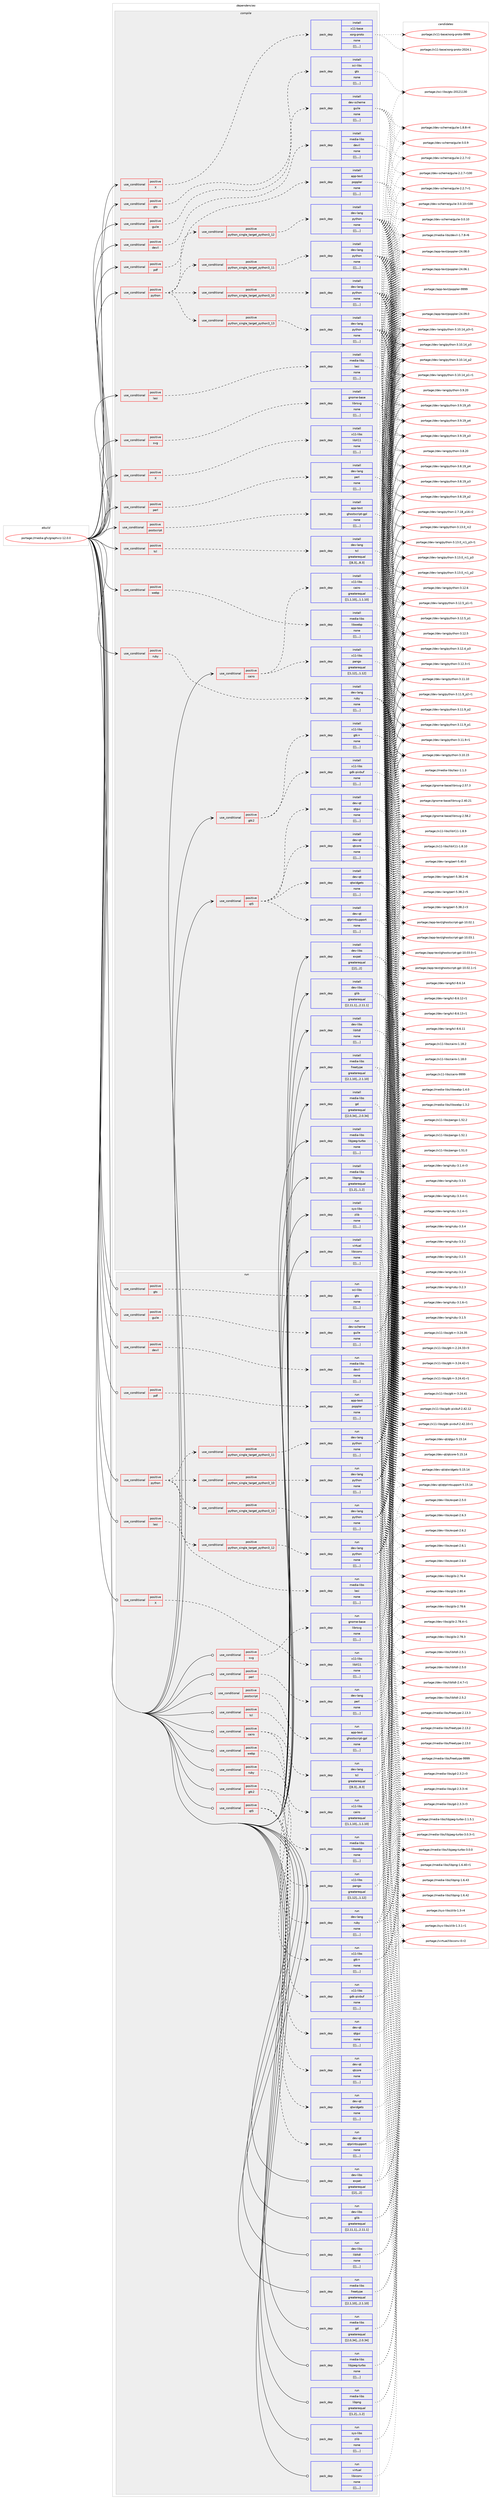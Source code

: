 digraph prolog {

# *************
# Graph options
# *************

newrank=true;
concentrate=true;
compound=true;
graph [rankdir=LR,fontname=Helvetica,fontsize=10,ranksep=1.5];#, ranksep=2.5, nodesep=0.2];
edge  [arrowhead=vee];
node  [fontname=Helvetica,fontsize=10];

# **********
# The ebuild
# **********

subgraph cluster_leftcol {
color=gray;
label=<<i>ebuild</i>>;
id [label="portage://media-gfx/graphviz-12.0.0", color=red, width=4, href="../media-gfx/graphviz-12.0.0.svg"];
}

# ****************
# The dependencies
# ****************

subgraph cluster_midcol {
color=gray;
label=<<i>dependencies</i>>;
subgraph cluster_compile {
fillcolor="#eeeeee";
style=filled;
label=<<i>compile</i>>;
subgraph cond76034 {
dependency304536 [label=<<TABLE BORDER="0" CELLBORDER="1" CELLSPACING="0" CELLPADDING="4"><TR><TD ROWSPAN="3" CELLPADDING="10">use_conditional</TD></TR><TR><TD>positive</TD></TR><TR><TD>X</TD></TR></TABLE>>, shape=none, color=red];
subgraph pack226014 {
dependency304537 [label=<<TABLE BORDER="0" CELLBORDER="1" CELLSPACING="0" CELLPADDING="4" WIDTH="220"><TR><TD ROWSPAN="6" CELLPADDING="30">pack_dep</TD></TR><TR><TD WIDTH="110">install</TD></TR><TR><TD>x11-base</TD></TR><TR><TD>xorg-proto</TD></TR><TR><TD>none</TD></TR><TR><TD>[[],,,,]</TD></TR></TABLE>>, shape=none, color=blue];
}
dependency304536:e -> dependency304537:w [weight=20,style="dashed",arrowhead="vee"];
}
id:e -> dependency304536:w [weight=20,style="solid",arrowhead="vee"];
subgraph cond76035 {
dependency304538 [label=<<TABLE BORDER="0" CELLBORDER="1" CELLSPACING="0" CELLPADDING="4"><TR><TD ROWSPAN="3" CELLPADDING="10">use_conditional</TD></TR><TR><TD>positive</TD></TR><TR><TD>X</TD></TR></TABLE>>, shape=none, color=red];
subgraph pack226015 {
dependency304539 [label=<<TABLE BORDER="0" CELLBORDER="1" CELLSPACING="0" CELLPADDING="4" WIDTH="220"><TR><TD ROWSPAN="6" CELLPADDING="30">pack_dep</TD></TR><TR><TD WIDTH="110">install</TD></TR><TR><TD>x11-libs</TD></TR><TR><TD>libX11</TD></TR><TR><TD>none</TD></TR><TR><TD>[[],,,,]</TD></TR></TABLE>>, shape=none, color=blue];
}
dependency304538:e -> dependency304539:w [weight=20,style="dashed",arrowhead="vee"];
}
id:e -> dependency304538:w [weight=20,style="solid",arrowhead="vee"];
subgraph cond76036 {
dependency304540 [label=<<TABLE BORDER="0" CELLBORDER="1" CELLSPACING="0" CELLPADDING="4"><TR><TD ROWSPAN="3" CELLPADDING="10">use_conditional</TD></TR><TR><TD>positive</TD></TR><TR><TD>cairo</TD></TR></TABLE>>, shape=none, color=red];
subgraph pack226016 {
dependency304541 [label=<<TABLE BORDER="0" CELLBORDER="1" CELLSPACING="0" CELLPADDING="4" WIDTH="220"><TR><TD ROWSPAN="6" CELLPADDING="30">pack_dep</TD></TR><TR><TD WIDTH="110">install</TD></TR><TR><TD>x11-libs</TD></TR><TR><TD>cairo</TD></TR><TR><TD>greaterequal</TD></TR><TR><TD>[[1,1,10],,,1.1.10]</TD></TR></TABLE>>, shape=none, color=blue];
}
dependency304540:e -> dependency304541:w [weight=20,style="dashed",arrowhead="vee"];
subgraph pack226017 {
dependency304542 [label=<<TABLE BORDER="0" CELLBORDER="1" CELLSPACING="0" CELLPADDING="4" WIDTH="220"><TR><TD ROWSPAN="6" CELLPADDING="30">pack_dep</TD></TR><TR><TD WIDTH="110">install</TD></TR><TR><TD>x11-libs</TD></TR><TR><TD>pango</TD></TR><TR><TD>greaterequal</TD></TR><TR><TD>[[1,12],,,1.12]</TD></TR></TABLE>>, shape=none, color=blue];
}
dependency304540:e -> dependency304542:w [weight=20,style="dashed",arrowhead="vee"];
}
id:e -> dependency304540:w [weight=20,style="solid",arrowhead="vee"];
subgraph cond76037 {
dependency304543 [label=<<TABLE BORDER="0" CELLBORDER="1" CELLSPACING="0" CELLPADDING="4"><TR><TD ROWSPAN="3" CELLPADDING="10">use_conditional</TD></TR><TR><TD>positive</TD></TR><TR><TD>devil</TD></TR></TABLE>>, shape=none, color=red];
subgraph pack226018 {
dependency304544 [label=<<TABLE BORDER="0" CELLBORDER="1" CELLSPACING="0" CELLPADDING="4" WIDTH="220"><TR><TD ROWSPAN="6" CELLPADDING="30">pack_dep</TD></TR><TR><TD WIDTH="110">install</TD></TR><TR><TD>media-libs</TD></TR><TR><TD>devil</TD></TR><TR><TD>none</TD></TR><TR><TD>[[],,,,]</TD></TR></TABLE>>, shape=none, color=blue];
}
dependency304543:e -> dependency304544:w [weight=20,style="dashed",arrowhead="vee"];
}
id:e -> dependency304543:w [weight=20,style="solid",arrowhead="vee"];
subgraph cond76038 {
dependency304545 [label=<<TABLE BORDER="0" CELLBORDER="1" CELLSPACING="0" CELLPADDING="4"><TR><TD ROWSPAN="3" CELLPADDING="10">use_conditional</TD></TR><TR><TD>positive</TD></TR><TR><TD>gtk2</TD></TR></TABLE>>, shape=none, color=red];
subgraph pack226019 {
dependency304546 [label=<<TABLE BORDER="0" CELLBORDER="1" CELLSPACING="0" CELLPADDING="4" WIDTH="220"><TR><TD ROWSPAN="6" CELLPADDING="30">pack_dep</TD></TR><TR><TD WIDTH="110">install</TD></TR><TR><TD>x11-libs</TD></TR><TR><TD>gdk-pixbuf</TD></TR><TR><TD>none</TD></TR><TR><TD>[[],,,,]</TD></TR></TABLE>>, shape=none, color=blue];
}
dependency304545:e -> dependency304546:w [weight=20,style="dashed",arrowhead="vee"];
subgraph pack226020 {
dependency304547 [label=<<TABLE BORDER="0" CELLBORDER="1" CELLSPACING="0" CELLPADDING="4" WIDTH="220"><TR><TD ROWSPAN="6" CELLPADDING="30">pack_dep</TD></TR><TR><TD WIDTH="110">install</TD></TR><TR><TD>x11-libs</TD></TR><TR><TD>gtk+</TD></TR><TR><TD>none</TD></TR><TR><TD>[[],,,,]</TD></TR></TABLE>>, shape=none, color=blue];
}
dependency304545:e -> dependency304547:w [weight=20,style="dashed",arrowhead="vee"];
}
id:e -> dependency304545:w [weight=20,style="solid",arrowhead="vee"];
subgraph cond76039 {
dependency304548 [label=<<TABLE BORDER="0" CELLBORDER="1" CELLSPACING="0" CELLPADDING="4"><TR><TD ROWSPAN="3" CELLPADDING="10">use_conditional</TD></TR><TR><TD>positive</TD></TR><TR><TD>gts</TD></TR></TABLE>>, shape=none, color=red];
subgraph pack226021 {
dependency304549 [label=<<TABLE BORDER="0" CELLBORDER="1" CELLSPACING="0" CELLPADDING="4" WIDTH="220"><TR><TD ROWSPAN="6" CELLPADDING="30">pack_dep</TD></TR><TR><TD WIDTH="110">install</TD></TR><TR><TD>sci-libs</TD></TR><TR><TD>gts</TD></TR><TR><TD>none</TD></TR><TR><TD>[[],,,,]</TD></TR></TABLE>>, shape=none, color=blue];
}
dependency304548:e -> dependency304549:w [weight=20,style="dashed",arrowhead="vee"];
}
id:e -> dependency304548:w [weight=20,style="solid",arrowhead="vee"];
subgraph cond76040 {
dependency304550 [label=<<TABLE BORDER="0" CELLBORDER="1" CELLSPACING="0" CELLPADDING="4"><TR><TD ROWSPAN="3" CELLPADDING="10">use_conditional</TD></TR><TR><TD>positive</TD></TR><TR><TD>guile</TD></TR></TABLE>>, shape=none, color=red];
subgraph pack226022 {
dependency304551 [label=<<TABLE BORDER="0" CELLBORDER="1" CELLSPACING="0" CELLPADDING="4" WIDTH="220"><TR><TD ROWSPAN="6" CELLPADDING="30">pack_dep</TD></TR><TR><TD WIDTH="110">install</TD></TR><TR><TD>dev-scheme</TD></TR><TR><TD>guile</TD></TR><TR><TD>none</TD></TR><TR><TD>[[],,,,]</TD></TR></TABLE>>, shape=none, color=blue];
}
dependency304550:e -> dependency304551:w [weight=20,style="dashed",arrowhead="vee"];
}
id:e -> dependency304550:w [weight=20,style="solid",arrowhead="vee"];
subgraph cond76041 {
dependency304552 [label=<<TABLE BORDER="0" CELLBORDER="1" CELLSPACING="0" CELLPADDING="4"><TR><TD ROWSPAN="3" CELLPADDING="10">use_conditional</TD></TR><TR><TD>positive</TD></TR><TR><TD>lasi</TD></TR></TABLE>>, shape=none, color=red];
subgraph pack226023 {
dependency304553 [label=<<TABLE BORDER="0" CELLBORDER="1" CELLSPACING="0" CELLPADDING="4" WIDTH="220"><TR><TD ROWSPAN="6" CELLPADDING="30">pack_dep</TD></TR><TR><TD WIDTH="110">install</TD></TR><TR><TD>media-libs</TD></TR><TR><TD>lasi</TD></TR><TR><TD>none</TD></TR><TR><TD>[[],,,,]</TD></TR></TABLE>>, shape=none, color=blue];
}
dependency304552:e -> dependency304553:w [weight=20,style="dashed",arrowhead="vee"];
}
id:e -> dependency304552:w [weight=20,style="solid",arrowhead="vee"];
subgraph cond76042 {
dependency304554 [label=<<TABLE BORDER="0" CELLBORDER="1" CELLSPACING="0" CELLPADDING="4"><TR><TD ROWSPAN="3" CELLPADDING="10">use_conditional</TD></TR><TR><TD>positive</TD></TR><TR><TD>pdf</TD></TR></TABLE>>, shape=none, color=red];
subgraph pack226024 {
dependency304555 [label=<<TABLE BORDER="0" CELLBORDER="1" CELLSPACING="0" CELLPADDING="4" WIDTH="220"><TR><TD ROWSPAN="6" CELLPADDING="30">pack_dep</TD></TR><TR><TD WIDTH="110">install</TD></TR><TR><TD>app-text</TD></TR><TR><TD>poppler</TD></TR><TR><TD>none</TD></TR><TR><TD>[[],,,,]</TD></TR></TABLE>>, shape=none, color=blue];
}
dependency304554:e -> dependency304555:w [weight=20,style="dashed",arrowhead="vee"];
}
id:e -> dependency304554:w [weight=20,style="solid",arrowhead="vee"];
subgraph cond76043 {
dependency304556 [label=<<TABLE BORDER="0" CELLBORDER="1" CELLSPACING="0" CELLPADDING="4"><TR><TD ROWSPAN="3" CELLPADDING="10">use_conditional</TD></TR><TR><TD>positive</TD></TR><TR><TD>perl</TD></TR></TABLE>>, shape=none, color=red];
subgraph pack226025 {
dependency304557 [label=<<TABLE BORDER="0" CELLBORDER="1" CELLSPACING="0" CELLPADDING="4" WIDTH="220"><TR><TD ROWSPAN="6" CELLPADDING="30">pack_dep</TD></TR><TR><TD WIDTH="110">install</TD></TR><TR><TD>dev-lang</TD></TR><TR><TD>perl</TD></TR><TR><TD>none</TD></TR><TR><TD>[[],,,,]</TD></TR></TABLE>>, shape=none, color=blue];
}
dependency304556:e -> dependency304557:w [weight=20,style="dashed",arrowhead="vee"];
}
id:e -> dependency304556:w [weight=20,style="solid",arrowhead="vee"];
subgraph cond76044 {
dependency304558 [label=<<TABLE BORDER="0" CELLBORDER="1" CELLSPACING="0" CELLPADDING="4"><TR><TD ROWSPAN="3" CELLPADDING="10">use_conditional</TD></TR><TR><TD>positive</TD></TR><TR><TD>postscript</TD></TR></TABLE>>, shape=none, color=red];
subgraph pack226026 {
dependency304559 [label=<<TABLE BORDER="0" CELLBORDER="1" CELLSPACING="0" CELLPADDING="4" WIDTH="220"><TR><TD ROWSPAN="6" CELLPADDING="30">pack_dep</TD></TR><TR><TD WIDTH="110">install</TD></TR><TR><TD>app-text</TD></TR><TR><TD>ghostscript-gpl</TD></TR><TR><TD>none</TD></TR><TR><TD>[[],,,,]</TD></TR></TABLE>>, shape=none, color=blue];
}
dependency304558:e -> dependency304559:w [weight=20,style="dashed",arrowhead="vee"];
}
id:e -> dependency304558:w [weight=20,style="solid",arrowhead="vee"];
subgraph cond76045 {
dependency304560 [label=<<TABLE BORDER="0" CELLBORDER="1" CELLSPACING="0" CELLPADDING="4"><TR><TD ROWSPAN="3" CELLPADDING="10">use_conditional</TD></TR><TR><TD>positive</TD></TR><TR><TD>python</TD></TR></TABLE>>, shape=none, color=red];
subgraph cond76046 {
dependency304561 [label=<<TABLE BORDER="0" CELLBORDER="1" CELLSPACING="0" CELLPADDING="4"><TR><TD ROWSPAN="3" CELLPADDING="10">use_conditional</TD></TR><TR><TD>positive</TD></TR><TR><TD>python_single_target_python3_10</TD></TR></TABLE>>, shape=none, color=red];
subgraph pack226027 {
dependency304562 [label=<<TABLE BORDER="0" CELLBORDER="1" CELLSPACING="0" CELLPADDING="4" WIDTH="220"><TR><TD ROWSPAN="6" CELLPADDING="30">pack_dep</TD></TR><TR><TD WIDTH="110">install</TD></TR><TR><TD>dev-lang</TD></TR><TR><TD>python</TD></TR><TR><TD>none</TD></TR><TR><TD>[[],,,,]</TD></TR></TABLE>>, shape=none, color=blue];
}
dependency304561:e -> dependency304562:w [weight=20,style="dashed",arrowhead="vee"];
}
dependency304560:e -> dependency304561:w [weight=20,style="dashed",arrowhead="vee"];
subgraph cond76047 {
dependency304563 [label=<<TABLE BORDER="0" CELLBORDER="1" CELLSPACING="0" CELLPADDING="4"><TR><TD ROWSPAN="3" CELLPADDING="10">use_conditional</TD></TR><TR><TD>positive</TD></TR><TR><TD>python_single_target_python3_11</TD></TR></TABLE>>, shape=none, color=red];
subgraph pack226028 {
dependency304564 [label=<<TABLE BORDER="0" CELLBORDER="1" CELLSPACING="0" CELLPADDING="4" WIDTH="220"><TR><TD ROWSPAN="6" CELLPADDING="30">pack_dep</TD></TR><TR><TD WIDTH="110">install</TD></TR><TR><TD>dev-lang</TD></TR><TR><TD>python</TD></TR><TR><TD>none</TD></TR><TR><TD>[[],,,,]</TD></TR></TABLE>>, shape=none, color=blue];
}
dependency304563:e -> dependency304564:w [weight=20,style="dashed",arrowhead="vee"];
}
dependency304560:e -> dependency304563:w [weight=20,style="dashed",arrowhead="vee"];
subgraph cond76048 {
dependency304565 [label=<<TABLE BORDER="0" CELLBORDER="1" CELLSPACING="0" CELLPADDING="4"><TR><TD ROWSPAN="3" CELLPADDING="10">use_conditional</TD></TR><TR><TD>positive</TD></TR><TR><TD>python_single_target_python3_12</TD></TR></TABLE>>, shape=none, color=red];
subgraph pack226029 {
dependency304566 [label=<<TABLE BORDER="0" CELLBORDER="1" CELLSPACING="0" CELLPADDING="4" WIDTH="220"><TR><TD ROWSPAN="6" CELLPADDING="30">pack_dep</TD></TR><TR><TD WIDTH="110">install</TD></TR><TR><TD>dev-lang</TD></TR><TR><TD>python</TD></TR><TR><TD>none</TD></TR><TR><TD>[[],,,,]</TD></TR></TABLE>>, shape=none, color=blue];
}
dependency304565:e -> dependency304566:w [weight=20,style="dashed",arrowhead="vee"];
}
dependency304560:e -> dependency304565:w [weight=20,style="dashed",arrowhead="vee"];
subgraph cond76049 {
dependency304567 [label=<<TABLE BORDER="0" CELLBORDER="1" CELLSPACING="0" CELLPADDING="4"><TR><TD ROWSPAN="3" CELLPADDING="10">use_conditional</TD></TR><TR><TD>positive</TD></TR><TR><TD>python_single_target_python3_13</TD></TR></TABLE>>, shape=none, color=red];
subgraph pack226030 {
dependency304568 [label=<<TABLE BORDER="0" CELLBORDER="1" CELLSPACING="0" CELLPADDING="4" WIDTH="220"><TR><TD ROWSPAN="6" CELLPADDING="30">pack_dep</TD></TR><TR><TD WIDTH="110">install</TD></TR><TR><TD>dev-lang</TD></TR><TR><TD>python</TD></TR><TR><TD>none</TD></TR><TR><TD>[[],,,,]</TD></TR></TABLE>>, shape=none, color=blue];
}
dependency304567:e -> dependency304568:w [weight=20,style="dashed",arrowhead="vee"];
}
dependency304560:e -> dependency304567:w [weight=20,style="dashed",arrowhead="vee"];
}
id:e -> dependency304560:w [weight=20,style="solid",arrowhead="vee"];
subgraph cond76050 {
dependency304569 [label=<<TABLE BORDER="0" CELLBORDER="1" CELLSPACING="0" CELLPADDING="4"><TR><TD ROWSPAN="3" CELLPADDING="10">use_conditional</TD></TR><TR><TD>positive</TD></TR><TR><TD>qt5</TD></TR></TABLE>>, shape=none, color=red];
subgraph pack226031 {
dependency304570 [label=<<TABLE BORDER="0" CELLBORDER="1" CELLSPACING="0" CELLPADDING="4" WIDTH="220"><TR><TD ROWSPAN="6" CELLPADDING="30">pack_dep</TD></TR><TR><TD WIDTH="110">install</TD></TR><TR><TD>dev-qt</TD></TR><TR><TD>qtcore</TD></TR><TR><TD>none</TD></TR><TR><TD>[[],,,,]</TD></TR></TABLE>>, shape=none, color=blue];
}
dependency304569:e -> dependency304570:w [weight=20,style="dashed",arrowhead="vee"];
subgraph pack226032 {
dependency304571 [label=<<TABLE BORDER="0" CELLBORDER="1" CELLSPACING="0" CELLPADDING="4" WIDTH="220"><TR><TD ROWSPAN="6" CELLPADDING="30">pack_dep</TD></TR><TR><TD WIDTH="110">install</TD></TR><TR><TD>dev-qt</TD></TR><TR><TD>qtgui</TD></TR><TR><TD>none</TD></TR><TR><TD>[[],,,,]</TD></TR></TABLE>>, shape=none, color=blue];
}
dependency304569:e -> dependency304571:w [weight=20,style="dashed",arrowhead="vee"];
subgraph pack226033 {
dependency304572 [label=<<TABLE BORDER="0" CELLBORDER="1" CELLSPACING="0" CELLPADDING="4" WIDTH="220"><TR><TD ROWSPAN="6" CELLPADDING="30">pack_dep</TD></TR><TR><TD WIDTH="110">install</TD></TR><TR><TD>dev-qt</TD></TR><TR><TD>qtprintsupport</TD></TR><TR><TD>none</TD></TR><TR><TD>[[],,,,]</TD></TR></TABLE>>, shape=none, color=blue];
}
dependency304569:e -> dependency304572:w [weight=20,style="dashed",arrowhead="vee"];
subgraph pack226034 {
dependency304573 [label=<<TABLE BORDER="0" CELLBORDER="1" CELLSPACING="0" CELLPADDING="4" WIDTH="220"><TR><TD ROWSPAN="6" CELLPADDING="30">pack_dep</TD></TR><TR><TD WIDTH="110">install</TD></TR><TR><TD>dev-qt</TD></TR><TR><TD>qtwidgets</TD></TR><TR><TD>none</TD></TR><TR><TD>[[],,,,]</TD></TR></TABLE>>, shape=none, color=blue];
}
dependency304569:e -> dependency304573:w [weight=20,style="dashed",arrowhead="vee"];
}
id:e -> dependency304569:w [weight=20,style="solid",arrowhead="vee"];
subgraph cond76051 {
dependency304574 [label=<<TABLE BORDER="0" CELLBORDER="1" CELLSPACING="0" CELLPADDING="4"><TR><TD ROWSPAN="3" CELLPADDING="10">use_conditional</TD></TR><TR><TD>positive</TD></TR><TR><TD>ruby</TD></TR></TABLE>>, shape=none, color=red];
subgraph pack226035 {
dependency304575 [label=<<TABLE BORDER="0" CELLBORDER="1" CELLSPACING="0" CELLPADDING="4" WIDTH="220"><TR><TD ROWSPAN="6" CELLPADDING="30">pack_dep</TD></TR><TR><TD WIDTH="110">install</TD></TR><TR><TD>dev-lang</TD></TR><TR><TD>ruby</TD></TR><TR><TD>none</TD></TR><TR><TD>[[],,,,]</TD></TR></TABLE>>, shape=none, color=blue];
}
dependency304574:e -> dependency304575:w [weight=20,style="dashed",arrowhead="vee"];
}
id:e -> dependency304574:w [weight=20,style="solid",arrowhead="vee"];
subgraph cond76052 {
dependency304576 [label=<<TABLE BORDER="0" CELLBORDER="1" CELLSPACING="0" CELLPADDING="4"><TR><TD ROWSPAN="3" CELLPADDING="10">use_conditional</TD></TR><TR><TD>positive</TD></TR><TR><TD>svg</TD></TR></TABLE>>, shape=none, color=red];
subgraph pack226036 {
dependency304577 [label=<<TABLE BORDER="0" CELLBORDER="1" CELLSPACING="0" CELLPADDING="4" WIDTH="220"><TR><TD ROWSPAN="6" CELLPADDING="30">pack_dep</TD></TR><TR><TD WIDTH="110">install</TD></TR><TR><TD>gnome-base</TD></TR><TR><TD>librsvg</TD></TR><TR><TD>none</TD></TR><TR><TD>[[],,,,]</TD></TR></TABLE>>, shape=none, color=blue];
}
dependency304576:e -> dependency304577:w [weight=20,style="dashed",arrowhead="vee"];
}
id:e -> dependency304576:w [weight=20,style="solid",arrowhead="vee"];
subgraph cond76053 {
dependency304578 [label=<<TABLE BORDER="0" CELLBORDER="1" CELLSPACING="0" CELLPADDING="4"><TR><TD ROWSPAN="3" CELLPADDING="10">use_conditional</TD></TR><TR><TD>positive</TD></TR><TR><TD>tcl</TD></TR></TABLE>>, shape=none, color=red];
subgraph pack226037 {
dependency304579 [label=<<TABLE BORDER="0" CELLBORDER="1" CELLSPACING="0" CELLPADDING="4" WIDTH="220"><TR><TD ROWSPAN="6" CELLPADDING="30">pack_dep</TD></TR><TR><TD WIDTH="110">install</TD></TR><TR><TD>dev-lang</TD></TR><TR><TD>tcl</TD></TR><TR><TD>greaterequal</TD></TR><TR><TD>[[8,3],,,8.3]</TD></TR></TABLE>>, shape=none, color=blue];
}
dependency304578:e -> dependency304579:w [weight=20,style="dashed",arrowhead="vee"];
}
id:e -> dependency304578:w [weight=20,style="solid",arrowhead="vee"];
subgraph cond76054 {
dependency304580 [label=<<TABLE BORDER="0" CELLBORDER="1" CELLSPACING="0" CELLPADDING="4"><TR><TD ROWSPAN="3" CELLPADDING="10">use_conditional</TD></TR><TR><TD>positive</TD></TR><TR><TD>webp</TD></TR></TABLE>>, shape=none, color=red];
subgraph pack226038 {
dependency304581 [label=<<TABLE BORDER="0" CELLBORDER="1" CELLSPACING="0" CELLPADDING="4" WIDTH="220"><TR><TD ROWSPAN="6" CELLPADDING="30">pack_dep</TD></TR><TR><TD WIDTH="110">install</TD></TR><TR><TD>media-libs</TD></TR><TR><TD>libwebp</TD></TR><TR><TD>none</TD></TR><TR><TD>[[],,,,]</TD></TR></TABLE>>, shape=none, color=blue];
}
dependency304580:e -> dependency304581:w [weight=20,style="dashed",arrowhead="vee"];
}
id:e -> dependency304580:w [weight=20,style="solid",arrowhead="vee"];
subgraph pack226039 {
dependency304582 [label=<<TABLE BORDER="0" CELLBORDER="1" CELLSPACING="0" CELLPADDING="4" WIDTH="220"><TR><TD ROWSPAN="6" CELLPADDING="30">pack_dep</TD></TR><TR><TD WIDTH="110">install</TD></TR><TR><TD>dev-libs</TD></TR><TR><TD>expat</TD></TR><TR><TD>greaterequal</TD></TR><TR><TD>[[2],,,2]</TD></TR></TABLE>>, shape=none, color=blue];
}
id:e -> dependency304582:w [weight=20,style="solid",arrowhead="vee"];
subgraph pack226040 {
dependency304583 [label=<<TABLE BORDER="0" CELLBORDER="1" CELLSPACING="0" CELLPADDING="4" WIDTH="220"><TR><TD ROWSPAN="6" CELLPADDING="30">pack_dep</TD></TR><TR><TD WIDTH="110">install</TD></TR><TR><TD>dev-libs</TD></TR><TR><TD>glib</TD></TR><TR><TD>greaterequal</TD></TR><TR><TD>[[2,11,1],,,2.11.1]</TD></TR></TABLE>>, shape=none, color=blue];
}
id:e -> dependency304583:w [weight=20,style="solid",arrowhead="vee"];
subgraph pack226041 {
dependency304584 [label=<<TABLE BORDER="0" CELLBORDER="1" CELLSPACING="0" CELLPADDING="4" WIDTH="220"><TR><TD ROWSPAN="6" CELLPADDING="30">pack_dep</TD></TR><TR><TD WIDTH="110">install</TD></TR><TR><TD>dev-libs</TD></TR><TR><TD>libltdl</TD></TR><TR><TD>none</TD></TR><TR><TD>[[],,,,]</TD></TR></TABLE>>, shape=none, color=blue];
}
id:e -> dependency304584:w [weight=20,style="solid",arrowhead="vee"];
subgraph pack226042 {
dependency304585 [label=<<TABLE BORDER="0" CELLBORDER="1" CELLSPACING="0" CELLPADDING="4" WIDTH="220"><TR><TD ROWSPAN="6" CELLPADDING="30">pack_dep</TD></TR><TR><TD WIDTH="110">install</TD></TR><TR><TD>media-libs</TD></TR><TR><TD>freetype</TD></TR><TR><TD>greaterequal</TD></TR><TR><TD>[[2,1,10],,,2.1.10]</TD></TR></TABLE>>, shape=none, color=blue];
}
id:e -> dependency304585:w [weight=20,style="solid",arrowhead="vee"];
subgraph pack226043 {
dependency304586 [label=<<TABLE BORDER="0" CELLBORDER="1" CELLSPACING="0" CELLPADDING="4" WIDTH="220"><TR><TD ROWSPAN="6" CELLPADDING="30">pack_dep</TD></TR><TR><TD WIDTH="110">install</TD></TR><TR><TD>media-libs</TD></TR><TR><TD>gd</TD></TR><TR><TD>greaterequal</TD></TR><TR><TD>[[2,0,34],,,2.0.34]</TD></TR></TABLE>>, shape=none, color=blue];
}
id:e -> dependency304586:w [weight=20,style="solid",arrowhead="vee"];
subgraph pack226044 {
dependency304587 [label=<<TABLE BORDER="0" CELLBORDER="1" CELLSPACING="0" CELLPADDING="4" WIDTH="220"><TR><TD ROWSPAN="6" CELLPADDING="30">pack_dep</TD></TR><TR><TD WIDTH="110">install</TD></TR><TR><TD>media-libs</TD></TR><TR><TD>libjpeg-turbo</TD></TR><TR><TD>none</TD></TR><TR><TD>[[],,,,]</TD></TR></TABLE>>, shape=none, color=blue];
}
id:e -> dependency304587:w [weight=20,style="solid",arrowhead="vee"];
subgraph pack226045 {
dependency304588 [label=<<TABLE BORDER="0" CELLBORDER="1" CELLSPACING="0" CELLPADDING="4" WIDTH="220"><TR><TD ROWSPAN="6" CELLPADDING="30">pack_dep</TD></TR><TR><TD WIDTH="110">install</TD></TR><TR><TD>media-libs</TD></TR><TR><TD>libpng</TD></TR><TR><TD>greaterequal</TD></TR><TR><TD>[[1,2],,,1.2]</TD></TR></TABLE>>, shape=none, color=blue];
}
id:e -> dependency304588:w [weight=20,style="solid",arrowhead="vee"];
subgraph pack226046 {
dependency304589 [label=<<TABLE BORDER="0" CELLBORDER="1" CELLSPACING="0" CELLPADDING="4" WIDTH="220"><TR><TD ROWSPAN="6" CELLPADDING="30">pack_dep</TD></TR><TR><TD WIDTH="110">install</TD></TR><TR><TD>sys-libs</TD></TR><TR><TD>zlib</TD></TR><TR><TD>none</TD></TR><TR><TD>[[],,,,]</TD></TR></TABLE>>, shape=none, color=blue];
}
id:e -> dependency304589:w [weight=20,style="solid",arrowhead="vee"];
subgraph pack226047 {
dependency304590 [label=<<TABLE BORDER="0" CELLBORDER="1" CELLSPACING="0" CELLPADDING="4" WIDTH="220"><TR><TD ROWSPAN="6" CELLPADDING="30">pack_dep</TD></TR><TR><TD WIDTH="110">install</TD></TR><TR><TD>virtual</TD></TR><TR><TD>libiconv</TD></TR><TR><TD>none</TD></TR><TR><TD>[[],,,,]</TD></TR></TABLE>>, shape=none, color=blue];
}
id:e -> dependency304590:w [weight=20,style="solid",arrowhead="vee"];
}
subgraph cluster_compileandrun {
fillcolor="#eeeeee";
style=filled;
label=<<i>compile and run</i>>;
}
subgraph cluster_run {
fillcolor="#eeeeee";
style=filled;
label=<<i>run</i>>;
subgraph cond76055 {
dependency304591 [label=<<TABLE BORDER="0" CELLBORDER="1" CELLSPACING="0" CELLPADDING="4"><TR><TD ROWSPAN="3" CELLPADDING="10">use_conditional</TD></TR><TR><TD>positive</TD></TR><TR><TD>X</TD></TR></TABLE>>, shape=none, color=red];
subgraph pack226048 {
dependency304592 [label=<<TABLE BORDER="0" CELLBORDER="1" CELLSPACING="0" CELLPADDING="4" WIDTH="220"><TR><TD ROWSPAN="6" CELLPADDING="30">pack_dep</TD></TR><TR><TD WIDTH="110">run</TD></TR><TR><TD>x11-libs</TD></TR><TR><TD>libX11</TD></TR><TR><TD>none</TD></TR><TR><TD>[[],,,,]</TD></TR></TABLE>>, shape=none, color=blue];
}
dependency304591:e -> dependency304592:w [weight=20,style="dashed",arrowhead="vee"];
}
id:e -> dependency304591:w [weight=20,style="solid",arrowhead="odot"];
subgraph cond76056 {
dependency304593 [label=<<TABLE BORDER="0" CELLBORDER="1" CELLSPACING="0" CELLPADDING="4"><TR><TD ROWSPAN="3" CELLPADDING="10">use_conditional</TD></TR><TR><TD>positive</TD></TR><TR><TD>cairo</TD></TR></TABLE>>, shape=none, color=red];
subgraph pack226049 {
dependency304594 [label=<<TABLE BORDER="0" CELLBORDER="1" CELLSPACING="0" CELLPADDING="4" WIDTH="220"><TR><TD ROWSPAN="6" CELLPADDING="30">pack_dep</TD></TR><TR><TD WIDTH="110">run</TD></TR><TR><TD>x11-libs</TD></TR><TR><TD>cairo</TD></TR><TR><TD>greaterequal</TD></TR><TR><TD>[[1,1,10],,,1.1.10]</TD></TR></TABLE>>, shape=none, color=blue];
}
dependency304593:e -> dependency304594:w [weight=20,style="dashed",arrowhead="vee"];
subgraph pack226050 {
dependency304595 [label=<<TABLE BORDER="0" CELLBORDER="1" CELLSPACING="0" CELLPADDING="4" WIDTH="220"><TR><TD ROWSPAN="6" CELLPADDING="30">pack_dep</TD></TR><TR><TD WIDTH="110">run</TD></TR><TR><TD>x11-libs</TD></TR><TR><TD>pango</TD></TR><TR><TD>greaterequal</TD></TR><TR><TD>[[1,12],,,1.12]</TD></TR></TABLE>>, shape=none, color=blue];
}
dependency304593:e -> dependency304595:w [weight=20,style="dashed",arrowhead="vee"];
}
id:e -> dependency304593:w [weight=20,style="solid",arrowhead="odot"];
subgraph cond76057 {
dependency304596 [label=<<TABLE BORDER="0" CELLBORDER="1" CELLSPACING="0" CELLPADDING="4"><TR><TD ROWSPAN="3" CELLPADDING="10">use_conditional</TD></TR><TR><TD>positive</TD></TR><TR><TD>devil</TD></TR></TABLE>>, shape=none, color=red];
subgraph pack226051 {
dependency304597 [label=<<TABLE BORDER="0" CELLBORDER="1" CELLSPACING="0" CELLPADDING="4" WIDTH="220"><TR><TD ROWSPAN="6" CELLPADDING="30">pack_dep</TD></TR><TR><TD WIDTH="110">run</TD></TR><TR><TD>media-libs</TD></TR><TR><TD>devil</TD></TR><TR><TD>none</TD></TR><TR><TD>[[],,,,]</TD></TR></TABLE>>, shape=none, color=blue];
}
dependency304596:e -> dependency304597:w [weight=20,style="dashed",arrowhead="vee"];
}
id:e -> dependency304596:w [weight=20,style="solid",arrowhead="odot"];
subgraph cond76058 {
dependency304598 [label=<<TABLE BORDER="0" CELLBORDER="1" CELLSPACING="0" CELLPADDING="4"><TR><TD ROWSPAN="3" CELLPADDING="10">use_conditional</TD></TR><TR><TD>positive</TD></TR><TR><TD>gtk2</TD></TR></TABLE>>, shape=none, color=red];
subgraph pack226052 {
dependency304599 [label=<<TABLE BORDER="0" CELLBORDER="1" CELLSPACING="0" CELLPADDING="4" WIDTH="220"><TR><TD ROWSPAN="6" CELLPADDING="30">pack_dep</TD></TR><TR><TD WIDTH="110">run</TD></TR><TR><TD>x11-libs</TD></TR><TR><TD>gdk-pixbuf</TD></TR><TR><TD>none</TD></TR><TR><TD>[[],,,,]</TD></TR></TABLE>>, shape=none, color=blue];
}
dependency304598:e -> dependency304599:w [weight=20,style="dashed",arrowhead="vee"];
subgraph pack226053 {
dependency304600 [label=<<TABLE BORDER="0" CELLBORDER="1" CELLSPACING="0" CELLPADDING="4" WIDTH="220"><TR><TD ROWSPAN="6" CELLPADDING="30">pack_dep</TD></TR><TR><TD WIDTH="110">run</TD></TR><TR><TD>x11-libs</TD></TR><TR><TD>gtk+</TD></TR><TR><TD>none</TD></TR><TR><TD>[[],,,,]</TD></TR></TABLE>>, shape=none, color=blue];
}
dependency304598:e -> dependency304600:w [weight=20,style="dashed",arrowhead="vee"];
}
id:e -> dependency304598:w [weight=20,style="solid",arrowhead="odot"];
subgraph cond76059 {
dependency304601 [label=<<TABLE BORDER="0" CELLBORDER="1" CELLSPACING="0" CELLPADDING="4"><TR><TD ROWSPAN="3" CELLPADDING="10">use_conditional</TD></TR><TR><TD>positive</TD></TR><TR><TD>gts</TD></TR></TABLE>>, shape=none, color=red];
subgraph pack226054 {
dependency304602 [label=<<TABLE BORDER="0" CELLBORDER="1" CELLSPACING="0" CELLPADDING="4" WIDTH="220"><TR><TD ROWSPAN="6" CELLPADDING="30">pack_dep</TD></TR><TR><TD WIDTH="110">run</TD></TR><TR><TD>sci-libs</TD></TR><TR><TD>gts</TD></TR><TR><TD>none</TD></TR><TR><TD>[[],,,,]</TD></TR></TABLE>>, shape=none, color=blue];
}
dependency304601:e -> dependency304602:w [weight=20,style="dashed",arrowhead="vee"];
}
id:e -> dependency304601:w [weight=20,style="solid",arrowhead="odot"];
subgraph cond76060 {
dependency304603 [label=<<TABLE BORDER="0" CELLBORDER="1" CELLSPACING="0" CELLPADDING="4"><TR><TD ROWSPAN="3" CELLPADDING="10">use_conditional</TD></TR><TR><TD>positive</TD></TR><TR><TD>guile</TD></TR></TABLE>>, shape=none, color=red];
subgraph pack226055 {
dependency304604 [label=<<TABLE BORDER="0" CELLBORDER="1" CELLSPACING="0" CELLPADDING="4" WIDTH="220"><TR><TD ROWSPAN="6" CELLPADDING="30">pack_dep</TD></TR><TR><TD WIDTH="110">run</TD></TR><TR><TD>dev-scheme</TD></TR><TR><TD>guile</TD></TR><TR><TD>none</TD></TR><TR><TD>[[],,,,]</TD></TR></TABLE>>, shape=none, color=blue];
}
dependency304603:e -> dependency304604:w [weight=20,style="dashed",arrowhead="vee"];
}
id:e -> dependency304603:w [weight=20,style="solid",arrowhead="odot"];
subgraph cond76061 {
dependency304605 [label=<<TABLE BORDER="0" CELLBORDER="1" CELLSPACING="0" CELLPADDING="4"><TR><TD ROWSPAN="3" CELLPADDING="10">use_conditional</TD></TR><TR><TD>positive</TD></TR><TR><TD>lasi</TD></TR></TABLE>>, shape=none, color=red];
subgraph pack226056 {
dependency304606 [label=<<TABLE BORDER="0" CELLBORDER="1" CELLSPACING="0" CELLPADDING="4" WIDTH="220"><TR><TD ROWSPAN="6" CELLPADDING="30">pack_dep</TD></TR><TR><TD WIDTH="110">run</TD></TR><TR><TD>media-libs</TD></TR><TR><TD>lasi</TD></TR><TR><TD>none</TD></TR><TR><TD>[[],,,,]</TD></TR></TABLE>>, shape=none, color=blue];
}
dependency304605:e -> dependency304606:w [weight=20,style="dashed",arrowhead="vee"];
}
id:e -> dependency304605:w [weight=20,style="solid",arrowhead="odot"];
subgraph cond76062 {
dependency304607 [label=<<TABLE BORDER="0" CELLBORDER="1" CELLSPACING="0" CELLPADDING="4"><TR><TD ROWSPAN="3" CELLPADDING="10">use_conditional</TD></TR><TR><TD>positive</TD></TR><TR><TD>pdf</TD></TR></TABLE>>, shape=none, color=red];
subgraph pack226057 {
dependency304608 [label=<<TABLE BORDER="0" CELLBORDER="1" CELLSPACING="0" CELLPADDING="4" WIDTH="220"><TR><TD ROWSPAN="6" CELLPADDING="30">pack_dep</TD></TR><TR><TD WIDTH="110">run</TD></TR><TR><TD>app-text</TD></TR><TR><TD>poppler</TD></TR><TR><TD>none</TD></TR><TR><TD>[[],,,,]</TD></TR></TABLE>>, shape=none, color=blue];
}
dependency304607:e -> dependency304608:w [weight=20,style="dashed",arrowhead="vee"];
}
id:e -> dependency304607:w [weight=20,style="solid",arrowhead="odot"];
subgraph cond76063 {
dependency304609 [label=<<TABLE BORDER="0" CELLBORDER="1" CELLSPACING="0" CELLPADDING="4"><TR><TD ROWSPAN="3" CELLPADDING="10">use_conditional</TD></TR><TR><TD>positive</TD></TR><TR><TD>perl</TD></TR></TABLE>>, shape=none, color=red];
subgraph pack226058 {
dependency304610 [label=<<TABLE BORDER="0" CELLBORDER="1" CELLSPACING="0" CELLPADDING="4" WIDTH="220"><TR><TD ROWSPAN="6" CELLPADDING="30">pack_dep</TD></TR><TR><TD WIDTH="110">run</TD></TR><TR><TD>dev-lang</TD></TR><TR><TD>perl</TD></TR><TR><TD>none</TD></TR><TR><TD>[[],,,,]</TD></TR></TABLE>>, shape=none, color=blue];
}
dependency304609:e -> dependency304610:w [weight=20,style="dashed",arrowhead="vee"];
}
id:e -> dependency304609:w [weight=20,style="solid",arrowhead="odot"];
subgraph cond76064 {
dependency304611 [label=<<TABLE BORDER="0" CELLBORDER="1" CELLSPACING="0" CELLPADDING="4"><TR><TD ROWSPAN="3" CELLPADDING="10">use_conditional</TD></TR><TR><TD>positive</TD></TR><TR><TD>postscript</TD></TR></TABLE>>, shape=none, color=red];
subgraph pack226059 {
dependency304612 [label=<<TABLE BORDER="0" CELLBORDER="1" CELLSPACING="0" CELLPADDING="4" WIDTH="220"><TR><TD ROWSPAN="6" CELLPADDING="30">pack_dep</TD></TR><TR><TD WIDTH="110">run</TD></TR><TR><TD>app-text</TD></TR><TR><TD>ghostscript-gpl</TD></TR><TR><TD>none</TD></TR><TR><TD>[[],,,,]</TD></TR></TABLE>>, shape=none, color=blue];
}
dependency304611:e -> dependency304612:w [weight=20,style="dashed",arrowhead="vee"];
}
id:e -> dependency304611:w [weight=20,style="solid",arrowhead="odot"];
subgraph cond76065 {
dependency304613 [label=<<TABLE BORDER="0" CELLBORDER="1" CELLSPACING="0" CELLPADDING="4"><TR><TD ROWSPAN="3" CELLPADDING="10">use_conditional</TD></TR><TR><TD>positive</TD></TR><TR><TD>python</TD></TR></TABLE>>, shape=none, color=red];
subgraph cond76066 {
dependency304614 [label=<<TABLE BORDER="0" CELLBORDER="1" CELLSPACING="0" CELLPADDING="4"><TR><TD ROWSPAN="3" CELLPADDING="10">use_conditional</TD></TR><TR><TD>positive</TD></TR><TR><TD>python_single_target_python3_10</TD></TR></TABLE>>, shape=none, color=red];
subgraph pack226060 {
dependency304615 [label=<<TABLE BORDER="0" CELLBORDER="1" CELLSPACING="0" CELLPADDING="4" WIDTH="220"><TR><TD ROWSPAN="6" CELLPADDING="30">pack_dep</TD></TR><TR><TD WIDTH="110">run</TD></TR><TR><TD>dev-lang</TD></TR><TR><TD>python</TD></TR><TR><TD>none</TD></TR><TR><TD>[[],,,,]</TD></TR></TABLE>>, shape=none, color=blue];
}
dependency304614:e -> dependency304615:w [weight=20,style="dashed",arrowhead="vee"];
}
dependency304613:e -> dependency304614:w [weight=20,style="dashed",arrowhead="vee"];
subgraph cond76067 {
dependency304616 [label=<<TABLE BORDER="0" CELLBORDER="1" CELLSPACING="0" CELLPADDING="4"><TR><TD ROWSPAN="3" CELLPADDING="10">use_conditional</TD></TR><TR><TD>positive</TD></TR><TR><TD>python_single_target_python3_11</TD></TR></TABLE>>, shape=none, color=red];
subgraph pack226061 {
dependency304617 [label=<<TABLE BORDER="0" CELLBORDER="1" CELLSPACING="0" CELLPADDING="4" WIDTH="220"><TR><TD ROWSPAN="6" CELLPADDING="30">pack_dep</TD></TR><TR><TD WIDTH="110">run</TD></TR><TR><TD>dev-lang</TD></TR><TR><TD>python</TD></TR><TR><TD>none</TD></TR><TR><TD>[[],,,,]</TD></TR></TABLE>>, shape=none, color=blue];
}
dependency304616:e -> dependency304617:w [weight=20,style="dashed",arrowhead="vee"];
}
dependency304613:e -> dependency304616:w [weight=20,style="dashed",arrowhead="vee"];
subgraph cond76068 {
dependency304618 [label=<<TABLE BORDER="0" CELLBORDER="1" CELLSPACING="0" CELLPADDING="4"><TR><TD ROWSPAN="3" CELLPADDING="10">use_conditional</TD></TR><TR><TD>positive</TD></TR><TR><TD>python_single_target_python3_12</TD></TR></TABLE>>, shape=none, color=red];
subgraph pack226062 {
dependency304619 [label=<<TABLE BORDER="0" CELLBORDER="1" CELLSPACING="0" CELLPADDING="4" WIDTH="220"><TR><TD ROWSPAN="6" CELLPADDING="30">pack_dep</TD></TR><TR><TD WIDTH="110">run</TD></TR><TR><TD>dev-lang</TD></TR><TR><TD>python</TD></TR><TR><TD>none</TD></TR><TR><TD>[[],,,,]</TD></TR></TABLE>>, shape=none, color=blue];
}
dependency304618:e -> dependency304619:w [weight=20,style="dashed",arrowhead="vee"];
}
dependency304613:e -> dependency304618:w [weight=20,style="dashed",arrowhead="vee"];
subgraph cond76069 {
dependency304620 [label=<<TABLE BORDER="0" CELLBORDER="1" CELLSPACING="0" CELLPADDING="4"><TR><TD ROWSPAN="3" CELLPADDING="10">use_conditional</TD></TR><TR><TD>positive</TD></TR><TR><TD>python_single_target_python3_13</TD></TR></TABLE>>, shape=none, color=red];
subgraph pack226063 {
dependency304621 [label=<<TABLE BORDER="0" CELLBORDER="1" CELLSPACING="0" CELLPADDING="4" WIDTH="220"><TR><TD ROWSPAN="6" CELLPADDING="30">pack_dep</TD></TR><TR><TD WIDTH="110">run</TD></TR><TR><TD>dev-lang</TD></TR><TR><TD>python</TD></TR><TR><TD>none</TD></TR><TR><TD>[[],,,,]</TD></TR></TABLE>>, shape=none, color=blue];
}
dependency304620:e -> dependency304621:w [weight=20,style="dashed",arrowhead="vee"];
}
dependency304613:e -> dependency304620:w [weight=20,style="dashed",arrowhead="vee"];
}
id:e -> dependency304613:w [weight=20,style="solid",arrowhead="odot"];
subgraph cond76070 {
dependency304622 [label=<<TABLE BORDER="0" CELLBORDER="1" CELLSPACING="0" CELLPADDING="4"><TR><TD ROWSPAN="3" CELLPADDING="10">use_conditional</TD></TR><TR><TD>positive</TD></TR><TR><TD>qt5</TD></TR></TABLE>>, shape=none, color=red];
subgraph pack226064 {
dependency304623 [label=<<TABLE BORDER="0" CELLBORDER="1" CELLSPACING="0" CELLPADDING="4" WIDTH="220"><TR><TD ROWSPAN="6" CELLPADDING="30">pack_dep</TD></TR><TR><TD WIDTH="110">run</TD></TR><TR><TD>dev-qt</TD></TR><TR><TD>qtcore</TD></TR><TR><TD>none</TD></TR><TR><TD>[[],,,,]</TD></TR></TABLE>>, shape=none, color=blue];
}
dependency304622:e -> dependency304623:w [weight=20,style="dashed",arrowhead="vee"];
subgraph pack226065 {
dependency304624 [label=<<TABLE BORDER="0" CELLBORDER="1" CELLSPACING="0" CELLPADDING="4" WIDTH="220"><TR><TD ROWSPAN="6" CELLPADDING="30">pack_dep</TD></TR><TR><TD WIDTH="110">run</TD></TR><TR><TD>dev-qt</TD></TR><TR><TD>qtgui</TD></TR><TR><TD>none</TD></TR><TR><TD>[[],,,,]</TD></TR></TABLE>>, shape=none, color=blue];
}
dependency304622:e -> dependency304624:w [weight=20,style="dashed",arrowhead="vee"];
subgraph pack226066 {
dependency304625 [label=<<TABLE BORDER="0" CELLBORDER="1" CELLSPACING="0" CELLPADDING="4" WIDTH="220"><TR><TD ROWSPAN="6" CELLPADDING="30">pack_dep</TD></TR><TR><TD WIDTH="110">run</TD></TR><TR><TD>dev-qt</TD></TR><TR><TD>qtprintsupport</TD></TR><TR><TD>none</TD></TR><TR><TD>[[],,,,]</TD></TR></TABLE>>, shape=none, color=blue];
}
dependency304622:e -> dependency304625:w [weight=20,style="dashed",arrowhead="vee"];
subgraph pack226067 {
dependency304626 [label=<<TABLE BORDER="0" CELLBORDER="1" CELLSPACING="0" CELLPADDING="4" WIDTH="220"><TR><TD ROWSPAN="6" CELLPADDING="30">pack_dep</TD></TR><TR><TD WIDTH="110">run</TD></TR><TR><TD>dev-qt</TD></TR><TR><TD>qtwidgets</TD></TR><TR><TD>none</TD></TR><TR><TD>[[],,,,]</TD></TR></TABLE>>, shape=none, color=blue];
}
dependency304622:e -> dependency304626:w [weight=20,style="dashed",arrowhead="vee"];
}
id:e -> dependency304622:w [weight=20,style="solid",arrowhead="odot"];
subgraph cond76071 {
dependency304627 [label=<<TABLE BORDER="0" CELLBORDER="1" CELLSPACING="0" CELLPADDING="4"><TR><TD ROWSPAN="3" CELLPADDING="10">use_conditional</TD></TR><TR><TD>positive</TD></TR><TR><TD>ruby</TD></TR></TABLE>>, shape=none, color=red];
subgraph pack226068 {
dependency304628 [label=<<TABLE BORDER="0" CELLBORDER="1" CELLSPACING="0" CELLPADDING="4" WIDTH="220"><TR><TD ROWSPAN="6" CELLPADDING="30">pack_dep</TD></TR><TR><TD WIDTH="110">run</TD></TR><TR><TD>dev-lang</TD></TR><TR><TD>ruby</TD></TR><TR><TD>none</TD></TR><TR><TD>[[],,,,]</TD></TR></TABLE>>, shape=none, color=blue];
}
dependency304627:e -> dependency304628:w [weight=20,style="dashed",arrowhead="vee"];
}
id:e -> dependency304627:w [weight=20,style="solid",arrowhead="odot"];
subgraph cond76072 {
dependency304629 [label=<<TABLE BORDER="0" CELLBORDER="1" CELLSPACING="0" CELLPADDING="4"><TR><TD ROWSPAN="3" CELLPADDING="10">use_conditional</TD></TR><TR><TD>positive</TD></TR><TR><TD>svg</TD></TR></TABLE>>, shape=none, color=red];
subgraph pack226069 {
dependency304630 [label=<<TABLE BORDER="0" CELLBORDER="1" CELLSPACING="0" CELLPADDING="4" WIDTH="220"><TR><TD ROWSPAN="6" CELLPADDING="30">pack_dep</TD></TR><TR><TD WIDTH="110">run</TD></TR><TR><TD>gnome-base</TD></TR><TR><TD>librsvg</TD></TR><TR><TD>none</TD></TR><TR><TD>[[],,,,]</TD></TR></TABLE>>, shape=none, color=blue];
}
dependency304629:e -> dependency304630:w [weight=20,style="dashed",arrowhead="vee"];
}
id:e -> dependency304629:w [weight=20,style="solid",arrowhead="odot"];
subgraph cond76073 {
dependency304631 [label=<<TABLE BORDER="0" CELLBORDER="1" CELLSPACING="0" CELLPADDING="4"><TR><TD ROWSPAN="3" CELLPADDING="10">use_conditional</TD></TR><TR><TD>positive</TD></TR><TR><TD>tcl</TD></TR></TABLE>>, shape=none, color=red];
subgraph pack226070 {
dependency304632 [label=<<TABLE BORDER="0" CELLBORDER="1" CELLSPACING="0" CELLPADDING="4" WIDTH="220"><TR><TD ROWSPAN="6" CELLPADDING="30">pack_dep</TD></TR><TR><TD WIDTH="110">run</TD></TR><TR><TD>dev-lang</TD></TR><TR><TD>tcl</TD></TR><TR><TD>greaterequal</TD></TR><TR><TD>[[8,3],,,8.3]</TD></TR></TABLE>>, shape=none, color=blue];
}
dependency304631:e -> dependency304632:w [weight=20,style="dashed",arrowhead="vee"];
}
id:e -> dependency304631:w [weight=20,style="solid",arrowhead="odot"];
subgraph cond76074 {
dependency304633 [label=<<TABLE BORDER="0" CELLBORDER="1" CELLSPACING="0" CELLPADDING="4"><TR><TD ROWSPAN="3" CELLPADDING="10">use_conditional</TD></TR><TR><TD>positive</TD></TR><TR><TD>webp</TD></TR></TABLE>>, shape=none, color=red];
subgraph pack226071 {
dependency304634 [label=<<TABLE BORDER="0" CELLBORDER="1" CELLSPACING="0" CELLPADDING="4" WIDTH="220"><TR><TD ROWSPAN="6" CELLPADDING="30">pack_dep</TD></TR><TR><TD WIDTH="110">run</TD></TR><TR><TD>media-libs</TD></TR><TR><TD>libwebp</TD></TR><TR><TD>none</TD></TR><TR><TD>[[],,,,]</TD></TR></TABLE>>, shape=none, color=blue];
}
dependency304633:e -> dependency304634:w [weight=20,style="dashed",arrowhead="vee"];
}
id:e -> dependency304633:w [weight=20,style="solid",arrowhead="odot"];
subgraph pack226072 {
dependency304635 [label=<<TABLE BORDER="0" CELLBORDER="1" CELLSPACING="0" CELLPADDING="4" WIDTH="220"><TR><TD ROWSPAN="6" CELLPADDING="30">pack_dep</TD></TR><TR><TD WIDTH="110">run</TD></TR><TR><TD>dev-libs</TD></TR><TR><TD>expat</TD></TR><TR><TD>greaterequal</TD></TR><TR><TD>[[2],,,2]</TD></TR></TABLE>>, shape=none, color=blue];
}
id:e -> dependency304635:w [weight=20,style="solid",arrowhead="odot"];
subgraph pack226073 {
dependency304636 [label=<<TABLE BORDER="0" CELLBORDER="1" CELLSPACING="0" CELLPADDING="4" WIDTH="220"><TR><TD ROWSPAN="6" CELLPADDING="30">pack_dep</TD></TR><TR><TD WIDTH="110">run</TD></TR><TR><TD>dev-libs</TD></TR><TR><TD>glib</TD></TR><TR><TD>greaterequal</TD></TR><TR><TD>[[2,11,1],,,2.11.1]</TD></TR></TABLE>>, shape=none, color=blue];
}
id:e -> dependency304636:w [weight=20,style="solid",arrowhead="odot"];
subgraph pack226074 {
dependency304637 [label=<<TABLE BORDER="0" CELLBORDER="1" CELLSPACING="0" CELLPADDING="4" WIDTH="220"><TR><TD ROWSPAN="6" CELLPADDING="30">pack_dep</TD></TR><TR><TD WIDTH="110">run</TD></TR><TR><TD>dev-libs</TD></TR><TR><TD>libltdl</TD></TR><TR><TD>none</TD></TR><TR><TD>[[],,,,]</TD></TR></TABLE>>, shape=none, color=blue];
}
id:e -> dependency304637:w [weight=20,style="solid",arrowhead="odot"];
subgraph pack226075 {
dependency304638 [label=<<TABLE BORDER="0" CELLBORDER="1" CELLSPACING="0" CELLPADDING="4" WIDTH="220"><TR><TD ROWSPAN="6" CELLPADDING="30">pack_dep</TD></TR><TR><TD WIDTH="110">run</TD></TR><TR><TD>media-libs</TD></TR><TR><TD>freetype</TD></TR><TR><TD>greaterequal</TD></TR><TR><TD>[[2,1,10],,,2.1.10]</TD></TR></TABLE>>, shape=none, color=blue];
}
id:e -> dependency304638:w [weight=20,style="solid",arrowhead="odot"];
subgraph pack226076 {
dependency304639 [label=<<TABLE BORDER="0" CELLBORDER="1" CELLSPACING="0" CELLPADDING="4" WIDTH="220"><TR><TD ROWSPAN="6" CELLPADDING="30">pack_dep</TD></TR><TR><TD WIDTH="110">run</TD></TR><TR><TD>media-libs</TD></TR><TR><TD>gd</TD></TR><TR><TD>greaterequal</TD></TR><TR><TD>[[2,0,34],,,2.0.34]</TD></TR></TABLE>>, shape=none, color=blue];
}
id:e -> dependency304639:w [weight=20,style="solid",arrowhead="odot"];
subgraph pack226077 {
dependency304640 [label=<<TABLE BORDER="0" CELLBORDER="1" CELLSPACING="0" CELLPADDING="4" WIDTH="220"><TR><TD ROWSPAN="6" CELLPADDING="30">pack_dep</TD></TR><TR><TD WIDTH="110">run</TD></TR><TR><TD>media-libs</TD></TR><TR><TD>libjpeg-turbo</TD></TR><TR><TD>none</TD></TR><TR><TD>[[],,,,]</TD></TR></TABLE>>, shape=none, color=blue];
}
id:e -> dependency304640:w [weight=20,style="solid",arrowhead="odot"];
subgraph pack226078 {
dependency304641 [label=<<TABLE BORDER="0" CELLBORDER="1" CELLSPACING="0" CELLPADDING="4" WIDTH="220"><TR><TD ROWSPAN="6" CELLPADDING="30">pack_dep</TD></TR><TR><TD WIDTH="110">run</TD></TR><TR><TD>media-libs</TD></TR><TR><TD>libpng</TD></TR><TR><TD>greaterequal</TD></TR><TR><TD>[[1,2],,,1.2]</TD></TR></TABLE>>, shape=none, color=blue];
}
id:e -> dependency304641:w [weight=20,style="solid",arrowhead="odot"];
subgraph pack226079 {
dependency304642 [label=<<TABLE BORDER="0" CELLBORDER="1" CELLSPACING="0" CELLPADDING="4" WIDTH="220"><TR><TD ROWSPAN="6" CELLPADDING="30">pack_dep</TD></TR><TR><TD WIDTH="110">run</TD></TR><TR><TD>sys-libs</TD></TR><TR><TD>zlib</TD></TR><TR><TD>none</TD></TR><TR><TD>[[],,,,]</TD></TR></TABLE>>, shape=none, color=blue];
}
id:e -> dependency304642:w [weight=20,style="solid",arrowhead="odot"];
subgraph pack226080 {
dependency304643 [label=<<TABLE BORDER="0" CELLBORDER="1" CELLSPACING="0" CELLPADDING="4" WIDTH="220"><TR><TD ROWSPAN="6" CELLPADDING="30">pack_dep</TD></TR><TR><TD WIDTH="110">run</TD></TR><TR><TD>virtual</TD></TR><TR><TD>libiconv</TD></TR><TR><TD>none</TD></TR><TR><TD>[[],,,,]</TD></TR></TABLE>>, shape=none, color=blue];
}
id:e -> dependency304643:w [weight=20,style="solid",arrowhead="odot"];
}
}

# **************
# The candidates
# **************

subgraph cluster_choices {
rank=same;
color=gray;
label=<<i>candidates</i>>;

subgraph choice226014 {
color=black;
nodesep=1;
choice120494945989711510147120111114103451121141111161114557575757 [label="portage://x11-base/xorg-proto-9999", color=red, width=4,href="../x11-base/xorg-proto-9999.svg"];
choice1204949459897115101471201111141034511211411111611145504850524649 [label="portage://x11-base/xorg-proto-2024.1", color=red, width=4,href="../x11-base/xorg-proto-2024.1.svg"];
dependency304537:e -> choice120494945989711510147120111114103451121141111161114557575757:w [style=dotted,weight="100"];
dependency304537:e -> choice1204949459897115101471201111141034511211411111611145504850524649:w [style=dotted,weight="100"];
}
subgraph choice226015 {
color=black;
nodesep=1;
choice12049494510810598115471081059888494945494656464948 [label="portage://x11-libs/libX11-1.8.10", color=red, width=4,href="../x11-libs/libX11-1.8.10.svg"];
choice120494945108105981154710810598884949454946564657 [label="portage://x11-libs/libX11-1.8.9", color=red, width=4,href="../x11-libs/libX11-1.8.9.svg"];
dependency304539:e -> choice12049494510810598115471081059888494945494656464948:w [style=dotted,weight="100"];
dependency304539:e -> choice120494945108105981154710810598884949454946564657:w [style=dotted,weight="100"];
}
subgraph choice226016 {
color=black;
nodesep=1;
choice120494945108105981154799971051141114557575757 [label="portage://x11-libs/cairo-9999", color=red, width=4,href="../x11-libs/cairo-9999.svg"];
choice1204949451081059811547999710511411145494649564650 [label="portage://x11-libs/cairo-1.18.2", color=red, width=4,href="../x11-libs/cairo-1.18.2.svg"];
choice1204949451081059811547999710511411145494649564648 [label="portage://x11-libs/cairo-1.18.0", color=red, width=4,href="../x11-libs/cairo-1.18.0.svg"];
dependency304541:e -> choice120494945108105981154799971051141114557575757:w [style=dotted,weight="100"];
dependency304541:e -> choice1204949451081059811547999710511411145494649564650:w [style=dotted,weight="100"];
dependency304541:e -> choice1204949451081059811547999710511411145494649564648:w [style=dotted,weight="100"];
}
subgraph choice226017 {
color=black;
nodesep=1;
choice12049494510810598115471129711010311145494653504650 [label="portage://x11-libs/pango-1.52.2", color=red, width=4,href="../x11-libs/pango-1.52.2.svg"];
choice12049494510810598115471129711010311145494653504649 [label="portage://x11-libs/pango-1.52.1", color=red, width=4,href="../x11-libs/pango-1.52.1.svg"];
choice12049494510810598115471129711010311145494653494648 [label="portage://x11-libs/pango-1.51.0", color=red, width=4,href="../x11-libs/pango-1.51.0.svg"];
dependency304542:e -> choice12049494510810598115471129711010311145494653504650:w [style=dotted,weight="100"];
dependency304542:e -> choice12049494510810598115471129711010311145494653504649:w [style=dotted,weight="100"];
dependency304542:e -> choice12049494510810598115471129711010311145494653494648:w [style=dotted,weight="100"];
}
subgraph choice226018 {
color=black;
nodesep=1;
choice109101100105974510810598115471001011181051084549465546564511454 [label="portage://media-libs/devil-1.7.8-r6", color=red, width=4,href="../media-libs/devil-1.7.8-r6.svg"];
dependency304544:e -> choice109101100105974510810598115471001011181051084549465546564511454:w [style=dotted,weight="100"];
}
subgraph choice226019 {
color=black;
nodesep=1;
choice120494945108105981154710310010745112105120981171024550465250464950 [label="portage://x11-libs/gdk-pixbuf-2.42.12", color=red, width=4,href="../x11-libs/gdk-pixbuf-2.42.12.svg"];
choice1204949451081059811547103100107451121051209811710245504652504649484511449 [label="portage://x11-libs/gdk-pixbuf-2.42.10-r1", color=red, width=4,href="../x11-libs/gdk-pixbuf-2.42.10-r1.svg"];
dependency304546:e -> choice120494945108105981154710310010745112105120981171024550465250464950:w [style=dotted,weight="100"];
dependency304546:e -> choice1204949451081059811547103100107451121051209811710245504652504649484511449:w [style=dotted,weight="100"];
}
subgraph choice226020 {
color=black;
nodesep=1;
choice12049494510810598115471031161074345514650524652504511449 [label="portage://x11-libs/gtk+-3.24.42-r1", color=red, width=4,href="../x11-libs/gtk+-3.24.42-r1.svg"];
choice12049494510810598115471031161074345514650524652494511449 [label="portage://x11-libs/gtk+-3.24.41-r1", color=red, width=4,href="../x11-libs/gtk+-3.24.41-r1.svg"];
choice1204949451081059811547103116107434551465052465249 [label="portage://x11-libs/gtk+-3.24.41", color=red, width=4,href="../x11-libs/gtk+-3.24.41.svg"];
choice1204949451081059811547103116107434551465052465153 [label="portage://x11-libs/gtk+-3.24.35", color=red, width=4,href="../x11-libs/gtk+-3.24.35.svg"];
choice12049494510810598115471031161074345504650524651514511451 [label="portage://x11-libs/gtk+-2.24.33-r3", color=red, width=4,href="../x11-libs/gtk+-2.24.33-r3.svg"];
dependency304547:e -> choice12049494510810598115471031161074345514650524652504511449:w [style=dotted,weight="100"];
dependency304547:e -> choice12049494510810598115471031161074345514650524652494511449:w [style=dotted,weight="100"];
dependency304547:e -> choice1204949451081059811547103116107434551465052465249:w [style=dotted,weight="100"];
dependency304547:e -> choice1204949451081059811547103116107434551465052465153:w [style=dotted,weight="100"];
dependency304547:e -> choice12049494510810598115471031161074345504650524651514511451:w [style=dotted,weight="100"];
}
subgraph choice226021 {
color=black;
nodesep=1;
choice11599105451081059811547103116115455048495049495148 [label="portage://sci-libs/gts-20121130", color=red, width=4,href="../sci-libs/gts-20121130.svg"];
dependency304549:e -> choice11599105451081059811547103116115455048495049495148:w [style=dotted,weight="100"];
}
subgraph choice226022 {
color=black;
nodesep=1;
choice1001011184511599104101109101471031171051081014551464846494845114494848 [label="portage://dev-scheme/guile-3.0.10-r100", color=red, width=4,href="../dev-scheme/guile-3.0.10-r100.svg"];
choice10010111845115991041011091014710311710510810145514648464948 [label="portage://dev-scheme/guile-3.0.10", color=red, width=4,href="../dev-scheme/guile-3.0.10.svg"];
choice100101118451159910410110910147103117105108101455146484657 [label="portage://dev-scheme/guile-3.0.9", color=red, width=4,href="../dev-scheme/guile-3.0.9.svg"];
choice1001011184511599104101109101471031171051081014550465046554511450 [label="portage://dev-scheme/guile-2.2.7-r2", color=red, width=4,href="../dev-scheme/guile-2.2.7-r2.svg"];
choice10010111845115991041011091014710311710510810145504650465545114494848 [label="portage://dev-scheme/guile-2.2.7-r100", color=red, width=4,href="../dev-scheme/guile-2.2.7-r100.svg"];
choice1001011184511599104101109101471031171051081014550465046554511449 [label="portage://dev-scheme/guile-2.2.7-r1", color=red, width=4,href="../dev-scheme/guile-2.2.7-r1.svg"];
choice1001011184511599104101109101471031171051081014549465646564511452 [label="portage://dev-scheme/guile-1.8.8-r4", color=red, width=4,href="../dev-scheme/guile-1.8.8-r4.svg"];
dependency304551:e -> choice1001011184511599104101109101471031171051081014551464846494845114494848:w [style=dotted,weight="100"];
dependency304551:e -> choice10010111845115991041011091014710311710510810145514648464948:w [style=dotted,weight="100"];
dependency304551:e -> choice100101118451159910410110910147103117105108101455146484657:w [style=dotted,weight="100"];
dependency304551:e -> choice1001011184511599104101109101471031171051081014550465046554511450:w [style=dotted,weight="100"];
dependency304551:e -> choice10010111845115991041011091014710311710510810145504650465545114494848:w [style=dotted,weight="100"];
dependency304551:e -> choice1001011184511599104101109101471031171051081014550465046554511449:w [style=dotted,weight="100"];
dependency304551:e -> choice1001011184511599104101109101471031171051081014549465646564511452:w [style=dotted,weight="100"];
}
subgraph choice226023 {
color=black;
nodesep=1;
choice1091011001059745108105981154710897115105454946494651 [label="portage://media-libs/lasi-1.1.3", color=red, width=4,href="../media-libs/lasi-1.1.3.svg"];
dependency304553:e -> choice1091011001059745108105981154710897115105454946494651:w [style=dotted,weight="100"];
}
subgraph choice226024 {
color=black;
nodesep=1;
choice9711211245116101120116471121111121121081011144557575757 [label="portage://app-text/poppler-9999", color=red, width=4,href="../app-text/poppler-9999.svg"];
choice9711211245116101120116471121111121121081011144550524648574648 [label="portage://app-text/poppler-24.09.0", color=red, width=4,href="../app-text/poppler-24.09.0.svg"];
choice9711211245116101120116471121111121121081011144550524648564648 [label="portage://app-text/poppler-24.08.0", color=red, width=4,href="../app-text/poppler-24.08.0.svg"];
choice9711211245116101120116471121111121121081011144550524648544649 [label="portage://app-text/poppler-24.06.1", color=red, width=4,href="../app-text/poppler-24.06.1.svg"];
dependency304555:e -> choice9711211245116101120116471121111121121081011144557575757:w [style=dotted,weight="100"];
dependency304555:e -> choice9711211245116101120116471121111121121081011144550524648574648:w [style=dotted,weight="100"];
dependency304555:e -> choice9711211245116101120116471121111121121081011144550524648564648:w [style=dotted,weight="100"];
dependency304555:e -> choice9711211245116101120116471121111121121081011144550524648544649:w [style=dotted,weight="100"];
}
subgraph choice226025 {
color=black;
nodesep=1;
choice10010111845108971101034711210111410845534652484648 [label="portage://dev-lang/perl-5.40.0", color=red, width=4,href="../dev-lang/perl-5.40.0.svg"];
choice100101118451089711010347112101114108455346515646504511454 [label="portage://dev-lang/perl-5.38.2-r6", color=red, width=4,href="../dev-lang/perl-5.38.2-r6.svg"];
choice100101118451089711010347112101114108455346515646504511453 [label="portage://dev-lang/perl-5.38.2-r5", color=red, width=4,href="../dev-lang/perl-5.38.2-r5.svg"];
choice100101118451089711010347112101114108455346515646504511451 [label="portage://dev-lang/perl-5.38.2-r3", color=red, width=4,href="../dev-lang/perl-5.38.2-r3.svg"];
dependency304557:e -> choice10010111845108971101034711210111410845534652484648:w [style=dotted,weight="100"];
dependency304557:e -> choice100101118451089711010347112101114108455346515646504511454:w [style=dotted,weight="100"];
dependency304557:e -> choice100101118451089711010347112101114108455346515646504511453:w [style=dotted,weight="100"];
dependency304557:e -> choice100101118451089711010347112101114108455346515646504511451:w [style=dotted,weight="100"];
}
subgraph choice226026 {
color=black;
nodesep=1;
choice97112112451161011201164710310411111511611599114105112116451031121084549484648514649 [label="portage://app-text/ghostscript-gpl-10.03.1", color=red, width=4,href="../app-text/ghostscript-gpl-10.03.1.svg"];
choice971121124511610112011647103104111115116115991141051121164510311210845494846485146484511449 [label="portage://app-text/ghostscript-gpl-10.03.0-r1", color=red, width=4,href="../app-text/ghostscript-gpl-10.03.0-r1.svg"];
choice971121124511610112011647103104111115116115991141051121164510311210845494846485046494511449 [label="portage://app-text/ghostscript-gpl-10.02.1-r1", color=red, width=4,href="../app-text/ghostscript-gpl-10.02.1-r1.svg"];
choice97112112451161011201164710310411111511611599114105112116451031121084549484648504649 [label="portage://app-text/ghostscript-gpl-10.02.1", color=red, width=4,href="../app-text/ghostscript-gpl-10.02.1.svg"];
dependency304559:e -> choice97112112451161011201164710310411111511611599114105112116451031121084549484648514649:w [style=dotted,weight="100"];
dependency304559:e -> choice971121124511610112011647103104111115116115991141051121164510311210845494846485146484511449:w [style=dotted,weight="100"];
dependency304559:e -> choice971121124511610112011647103104111115116115991141051121164510311210845494846485046494511449:w [style=dotted,weight="100"];
dependency304559:e -> choice97112112451161011201164710310411111511611599114105112116451031121084549484648504649:w [style=dotted,weight="100"];
}
subgraph choice226027 {
color=black;
nodesep=1;
choice10010111845108971101034711212111610411111045514649514648951149950 [label="portage://dev-lang/python-3.13.0_rc2", color=red, width=4,href="../dev-lang/python-3.13.0_rc2.svg"];
choice1001011184510897110103471121211161041111104551464951464895114994995112514511449 [label="portage://dev-lang/python-3.13.0_rc1_p3-r1", color=red, width=4,href="../dev-lang/python-3.13.0_rc1_p3-r1.svg"];
choice100101118451089711010347112121116104111110455146495146489511499499511251 [label="portage://dev-lang/python-3.13.0_rc1_p3", color=red, width=4,href="../dev-lang/python-3.13.0_rc1_p3.svg"];
choice100101118451089711010347112121116104111110455146495146489511499499511250 [label="portage://dev-lang/python-3.13.0_rc1_p2", color=red, width=4,href="../dev-lang/python-3.13.0_rc1_p2.svg"];
choice10010111845108971101034711212111610411111045514649504654 [label="portage://dev-lang/python-3.12.6", color=red, width=4,href="../dev-lang/python-3.12.6.svg"];
choice1001011184510897110103471121211161041111104551464950465395112494511449 [label="portage://dev-lang/python-3.12.5_p1-r1", color=red, width=4,href="../dev-lang/python-3.12.5_p1-r1.svg"];
choice100101118451089711010347112121116104111110455146495046539511249 [label="portage://dev-lang/python-3.12.5_p1", color=red, width=4,href="../dev-lang/python-3.12.5_p1.svg"];
choice10010111845108971101034711212111610411111045514649504653 [label="portage://dev-lang/python-3.12.5", color=red, width=4,href="../dev-lang/python-3.12.5.svg"];
choice100101118451089711010347112121116104111110455146495046529511251 [label="portage://dev-lang/python-3.12.4_p3", color=red, width=4,href="../dev-lang/python-3.12.4_p3.svg"];
choice100101118451089711010347112121116104111110455146495046514511449 [label="portage://dev-lang/python-3.12.3-r1", color=red, width=4,href="../dev-lang/python-3.12.3-r1.svg"];
choice1001011184510897110103471121211161041111104551464949464948 [label="portage://dev-lang/python-3.11.10", color=red, width=4,href="../dev-lang/python-3.11.10.svg"];
choice1001011184510897110103471121211161041111104551464949465795112504511449 [label="portage://dev-lang/python-3.11.9_p2-r1", color=red, width=4,href="../dev-lang/python-3.11.9_p2-r1.svg"];
choice100101118451089711010347112121116104111110455146494946579511250 [label="portage://dev-lang/python-3.11.9_p2", color=red, width=4,href="../dev-lang/python-3.11.9_p2.svg"];
choice100101118451089711010347112121116104111110455146494946579511249 [label="portage://dev-lang/python-3.11.9_p1", color=red, width=4,href="../dev-lang/python-3.11.9_p1.svg"];
choice100101118451089711010347112121116104111110455146494946574511449 [label="portage://dev-lang/python-3.11.9-r1", color=red, width=4,href="../dev-lang/python-3.11.9-r1.svg"];
choice1001011184510897110103471121211161041111104551464948464953 [label="portage://dev-lang/python-3.10.15", color=red, width=4,href="../dev-lang/python-3.10.15.svg"];
choice100101118451089711010347112121116104111110455146494846495295112514511449 [label="portage://dev-lang/python-3.10.14_p3-r1", color=red, width=4,href="../dev-lang/python-3.10.14_p3-r1.svg"];
choice10010111845108971101034711212111610411111045514649484649529511251 [label="portage://dev-lang/python-3.10.14_p3", color=red, width=4,href="../dev-lang/python-3.10.14_p3.svg"];
choice10010111845108971101034711212111610411111045514649484649529511250 [label="portage://dev-lang/python-3.10.14_p2", color=red, width=4,href="../dev-lang/python-3.10.14_p2.svg"];
choice100101118451089711010347112121116104111110455146494846495295112494511449 [label="portage://dev-lang/python-3.10.14_p1-r1", color=red, width=4,href="../dev-lang/python-3.10.14_p1-r1.svg"];
choice10010111845108971101034711212111610411111045514657465048 [label="portage://dev-lang/python-3.9.20", color=red, width=4,href="../dev-lang/python-3.9.20.svg"];
choice100101118451089711010347112121116104111110455146574649579511253 [label="portage://dev-lang/python-3.9.19_p5", color=red, width=4,href="../dev-lang/python-3.9.19_p5.svg"];
choice100101118451089711010347112121116104111110455146574649579511252 [label="portage://dev-lang/python-3.9.19_p4", color=red, width=4,href="../dev-lang/python-3.9.19_p4.svg"];
choice100101118451089711010347112121116104111110455146574649579511251 [label="portage://dev-lang/python-3.9.19_p3", color=red, width=4,href="../dev-lang/python-3.9.19_p3.svg"];
choice10010111845108971101034711212111610411111045514656465048 [label="portage://dev-lang/python-3.8.20", color=red, width=4,href="../dev-lang/python-3.8.20.svg"];
choice100101118451089711010347112121116104111110455146564649579511252 [label="portage://dev-lang/python-3.8.19_p4", color=red, width=4,href="../dev-lang/python-3.8.19_p4.svg"];
choice100101118451089711010347112121116104111110455146564649579511251 [label="portage://dev-lang/python-3.8.19_p3", color=red, width=4,href="../dev-lang/python-3.8.19_p3.svg"];
choice100101118451089711010347112121116104111110455146564649579511250 [label="portage://dev-lang/python-3.8.19_p2", color=red, width=4,href="../dev-lang/python-3.8.19_p2.svg"];
choice100101118451089711010347112121116104111110455046554649569511249544511450 [label="portage://dev-lang/python-2.7.18_p16-r2", color=red, width=4,href="../dev-lang/python-2.7.18_p16-r2.svg"];
dependency304562:e -> choice10010111845108971101034711212111610411111045514649514648951149950:w [style=dotted,weight="100"];
dependency304562:e -> choice1001011184510897110103471121211161041111104551464951464895114994995112514511449:w [style=dotted,weight="100"];
dependency304562:e -> choice100101118451089711010347112121116104111110455146495146489511499499511251:w [style=dotted,weight="100"];
dependency304562:e -> choice100101118451089711010347112121116104111110455146495146489511499499511250:w [style=dotted,weight="100"];
dependency304562:e -> choice10010111845108971101034711212111610411111045514649504654:w [style=dotted,weight="100"];
dependency304562:e -> choice1001011184510897110103471121211161041111104551464950465395112494511449:w [style=dotted,weight="100"];
dependency304562:e -> choice100101118451089711010347112121116104111110455146495046539511249:w [style=dotted,weight="100"];
dependency304562:e -> choice10010111845108971101034711212111610411111045514649504653:w [style=dotted,weight="100"];
dependency304562:e -> choice100101118451089711010347112121116104111110455146495046529511251:w [style=dotted,weight="100"];
dependency304562:e -> choice100101118451089711010347112121116104111110455146495046514511449:w [style=dotted,weight="100"];
dependency304562:e -> choice1001011184510897110103471121211161041111104551464949464948:w [style=dotted,weight="100"];
dependency304562:e -> choice1001011184510897110103471121211161041111104551464949465795112504511449:w [style=dotted,weight="100"];
dependency304562:e -> choice100101118451089711010347112121116104111110455146494946579511250:w [style=dotted,weight="100"];
dependency304562:e -> choice100101118451089711010347112121116104111110455146494946579511249:w [style=dotted,weight="100"];
dependency304562:e -> choice100101118451089711010347112121116104111110455146494946574511449:w [style=dotted,weight="100"];
dependency304562:e -> choice1001011184510897110103471121211161041111104551464948464953:w [style=dotted,weight="100"];
dependency304562:e -> choice100101118451089711010347112121116104111110455146494846495295112514511449:w [style=dotted,weight="100"];
dependency304562:e -> choice10010111845108971101034711212111610411111045514649484649529511251:w [style=dotted,weight="100"];
dependency304562:e -> choice10010111845108971101034711212111610411111045514649484649529511250:w [style=dotted,weight="100"];
dependency304562:e -> choice100101118451089711010347112121116104111110455146494846495295112494511449:w [style=dotted,weight="100"];
dependency304562:e -> choice10010111845108971101034711212111610411111045514657465048:w [style=dotted,weight="100"];
dependency304562:e -> choice100101118451089711010347112121116104111110455146574649579511253:w [style=dotted,weight="100"];
dependency304562:e -> choice100101118451089711010347112121116104111110455146574649579511252:w [style=dotted,weight="100"];
dependency304562:e -> choice100101118451089711010347112121116104111110455146574649579511251:w [style=dotted,weight="100"];
dependency304562:e -> choice10010111845108971101034711212111610411111045514656465048:w [style=dotted,weight="100"];
dependency304562:e -> choice100101118451089711010347112121116104111110455146564649579511252:w [style=dotted,weight="100"];
dependency304562:e -> choice100101118451089711010347112121116104111110455146564649579511251:w [style=dotted,weight="100"];
dependency304562:e -> choice100101118451089711010347112121116104111110455146564649579511250:w [style=dotted,weight="100"];
dependency304562:e -> choice100101118451089711010347112121116104111110455046554649569511249544511450:w [style=dotted,weight="100"];
}
subgraph choice226028 {
color=black;
nodesep=1;
choice10010111845108971101034711212111610411111045514649514648951149950 [label="portage://dev-lang/python-3.13.0_rc2", color=red, width=4,href="../dev-lang/python-3.13.0_rc2.svg"];
choice1001011184510897110103471121211161041111104551464951464895114994995112514511449 [label="portage://dev-lang/python-3.13.0_rc1_p3-r1", color=red, width=4,href="../dev-lang/python-3.13.0_rc1_p3-r1.svg"];
choice100101118451089711010347112121116104111110455146495146489511499499511251 [label="portage://dev-lang/python-3.13.0_rc1_p3", color=red, width=4,href="../dev-lang/python-3.13.0_rc1_p3.svg"];
choice100101118451089711010347112121116104111110455146495146489511499499511250 [label="portage://dev-lang/python-3.13.0_rc1_p2", color=red, width=4,href="../dev-lang/python-3.13.0_rc1_p2.svg"];
choice10010111845108971101034711212111610411111045514649504654 [label="portage://dev-lang/python-3.12.6", color=red, width=4,href="../dev-lang/python-3.12.6.svg"];
choice1001011184510897110103471121211161041111104551464950465395112494511449 [label="portage://dev-lang/python-3.12.5_p1-r1", color=red, width=4,href="../dev-lang/python-3.12.5_p1-r1.svg"];
choice100101118451089711010347112121116104111110455146495046539511249 [label="portage://dev-lang/python-3.12.5_p1", color=red, width=4,href="../dev-lang/python-3.12.5_p1.svg"];
choice10010111845108971101034711212111610411111045514649504653 [label="portage://dev-lang/python-3.12.5", color=red, width=4,href="../dev-lang/python-3.12.5.svg"];
choice100101118451089711010347112121116104111110455146495046529511251 [label="portage://dev-lang/python-3.12.4_p3", color=red, width=4,href="../dev-lang/python-3.12.4_p3.svg"];
choice100101118451089711010347112121116104111110455146495046514511449 [label="portage://dev-lang/python-3.12.3-r1", color=red, width=4,href="../dev-lang/python-3.12.3-r1.svg"];
choice1001011184510897110103471121211161041111104551464949464948 [label="portage://dev-lang/python-3.11.10", color=red, width=4,href="../dev-lang/python-3.11.10.svg"];
choice1001011184510897110103471121211161041111104551464949465795112504511449 [label="portage://dev-lang/python-3.11.9_p2-r1", color=red, width=4,href="../dev-lang/python-3.11.9_p2-r1.svg"];
choice100101118451089711010347112121116104111110455146494946579511250 [label="portage://dev-lang/python-3.11.9_p2", color=red, width=4,href="../dev-lang/python-3.11.9_p2.svg"];
choice100101118451089711010347112121116104111110455146494946579511249 [label="portage://dev-lang/python-3.11.9_p1", color=red, width=4,href="../dev-lang/python-3.11.9_p1.svg"];
choice100101118451089711010347112121116104111110455146494946574511449 [label="portage://dev-lang/python-3.11.9-r1", color=red, width=4,href="../dev-lang/python-3.11.9-r1.svg"];
choice1001011184510897110103471121211161041111104551464948464953 [label="portage://dev-lang/python-3.10.15", color=red, width=4,href="../dev-lang/python-3.10.15.svg"];
choice100101118451089711010347112121116104111110455146494846495295112514511449 [label="portage://dev-lang/python-3.10.14_p3-r1", color=red, width=4,href="../dev-lang/python-3.10.14_p3-r1.svg"];
choice10010111845108971101034711212111610411111045514649484649529511251 [label="portage://dev-lang/python-3.10.14_p3", color=red, width=4,href="../dev-lang/python-3.10.14_p3.svg"];
choice10010111845108971101034711212111610411111045514649484649529511250 [label="portage://dev-lang/python-3.10.14_p2", color=red, width=4,href="../dev-lang/python-3.10.14_p2.svg"];
choice100101118451089711010347112121116104111110455146494846495295112494511449 [label="portage://dev-lang/python-3.10.14_p1-r1", color=red, width=4,href="../dev-lang/python-3.10.14_p1-r1.svg"];
choice10010111845108971101034711212111610411111045514657465048 [label="portage://dev-lang/python-3.9.20", color=red, width=4,href="../dev-lang/python-3.9.20.svg"];
choice100101118451089711010347112121116104111110455146574649579511253 [label="portage://dev-lang/python-3.9.19_p5", color=red, width=4,href="../dev-lang/python-3.9.19_p5.svg"];
choice100101118451089711010347112121116104111110455146574649579511252 [label="portage://dev-lang/python-3.9.19_p4", color=red, width=4,href="../dev-lang/python-3.9.19_p4.svg"];
choice100101118451089711010347112121116104111110455146574649579511251 [label="portage://dev-lang/python-3.9.19_p3", color=red, width=4,href="../dev-lang/python-3.9.19_p3.svg"];
choice10010111845108971101034711212111610411111045514656465048 [label="portage://dev-lang/python-3.8.20", color=red, width=4,href="../dev-lang/python-3.8.20.svg"];
choice100101118451089711010347112121116104111110455146564649579511252 [label="portage://dev-lang/python-3.8.19_p4", color=red, width=4,href="../dev-lang/python-3.8.19_p4.svg"];
choice100101118451089711010347112121116104111110455146564649579511251 [label="portage://dev-lang/python-3.8.19_p3", color=red, width=4,href="../dev-lang/python-3.8.19_p3.svg"];
choice100101118451089711010347112121116104111110455146564649579511250 [label="portage://dev-lang/python-3.8.19_p2", color=red, width=4,href="../dev-lang/python-3.8.19_p2.svg"];
choice100101118451089711010347112121116104111110455046554649569511249544511450 [label="portage://dev-lang/python-2.7.18_p16-r2", color=red, width=4,href="../dev-lang/python-2.7.18_p16-r2.svg"];
dependency304564:e -> choice10010111845108971101034711212111610411111045514649514648951149950:w [style=dotted,weight="100"];
dependency304564:e -> choice1001011184510897110103471121211161041111104551464951464895114994995112514511449:w [style=dotted,weight="100"];
dependency304564:e -> choice100101118451089711010347112121116104111110455146495146489511499499511251:w [style=dotted,weight="100"];
dependency304564:e -> choice100101118451089711010347112121116104111110455146495146489511499499511250:w [style=dotted,weight="100"];
dependency304564:e -> choice10010111845108971101034711212111610411111045514649504654:w [style=dotted,weight="100"];
dependency304564:e -> choice1001011184510897110103471121211161041111104551464950465395112494511449:w [style=dotted,weight="100"];
dependency304564:e -> choice100101118451089711010347112121116104111110455146495046539511249:w [style=dotted,weight="100"];
dependency304564:e -> choice10010111845108971101034711212111610411111045514649504653:w [style=dotted,weight="100"];
dependency304564:e -> choice100101118451089711010347112121116104111110455146495046529511251:w [style=dotted,weight="100"];
dependency304564:e -> choice100101118451089711010347112121116104111110455146495046514511449:w [style=dotted,weight="100"];
dependency304564:e -> choice1001011184510897110103471121211161041111104551464949464948:w [style=dotted,weight="100"];
dependency304564:e -> choice1001011184510897110103471121211161041111104551464949465795112504511449:w [style=dotted,weight="100"];
dependency304564:e -> choice100101118451089711010347112121116104111110455146494946579511250:w [style=dotted,weight="100"];
dependency304564:e -> choice100101118451089711010347112121116104111110455146494946579511249:w [style=dotted,weight="100"];
dependency304564:e -> choice100101118451089711010347112121116104111110455146494946574511449:w [style=dotted,weight="100"];
dependency304564:e -> choice1001011184510897110103471121211161041111104551464948464953:w [style=dotted,weight="100"];
dependency304564:e -> choice100101118451089711010347112121116104111110455146494846495295112514511449:w [style=dotted,weight="100"];
dependency304564:e -> choice10010111845108971101034711212111610411111045514649484649529511251:w [style=dotted,weight="100"];
dependency304564:e -> choice10010111845108971101034711212111610411111045514649484649529511250:w [style=dotted,weight="100"];
dependency304564:e -> choice100101118451089711010347112121116104111110455146494846495295112494511449:w [style=dotted,weight="100"];
dependency304564:e -> choice10010111845108971101034711212111610411111045514657465048:w [style=dotted,weight="100"];
dependency304564:e -> choice100101118451089711010347112121116104111110455146574649579511253:w [style=dotted,weight="100"];
dependency304564:e -> choice100101118451089711010347112121116104111110455146574649579511252:w [style=dotted,weight="100"];
dependency304564:e -> choice100101118451089711010347112121116104111110455146574649579511251:w [style=dotted,weight="100"];
dependency304564:e -> choice10010111845108971101034711212111610411111045514656465048:w [style=dotted,weight="100"];
dependency304564:e -> choice100101118451089711010347112121116104111110455146564649579511252:w [style=dotted,weight="100"];
dependency304564:e -> choice100101118451089711010347112121116104111110455146564649579511251:w [style=dotted,weight="100"];
dependency304564:e -> choice100101118451089711010347112121116104111110455146564649579511250:w [style=dotted,weight="100"];
dependency304564:e -> choice100101118451089711010347112121116104111110455046554649569511249544511450:w [style=dotted,weight="100"];
}
subgraph choice226029 {
color=black;
nodesep=1;
choice10010111845108971101034711212111610411111045514649514648951149950 [label="portage://dev-lang/python-3.13.0_rc2", color=red, width=4,href="../dev-lang/python-3.13.0_rc2.svg"];
choice1001011184510897110103471121211161041111104551464951464895114994995112514511449 [label="portage://dev-lang/python-3.13.0_rc1_p3-r1", color=red, width=4,href="../dev-lang/python-3.13.0_rc1_p3-r1.svg"];
choice100101118451089711010347112121116104111110455146495146489511499499511251 [label="portage://dev-lang/python-3.13.0_rc1_p3", color=red, width=4,href="../dev-lang/python-3.13.0_rc1_p3.svg"];
choice100101118451089711010347112121116104111110455146495146489511499499511250 [label="portage://dev-lang/python-3.13.0_rc1_p2", color=red, width=4,href="../dev-lang/python-3.13.0_rc1_p2.svg"];
choice10010111845108971101034711212111610411111045514649504654 [label="portage://dev-lang/python-3.12.6", color=red, width=4,href="../dev-lang/python-3.12.6.svg"];
choice1001011184510897110103471121211161041111104551464950465395112494511449 [label="portage://dev-lang/python-3.12.5_p1-r1", color=red, width=4,href="../dev-lang/python-3.12.5_p1-r1.svg"];
choice100101118451089711010347112121116104111110455146495046539511249 [label="portage://dev-lang/python-3.12.5_p1", color=red, width=4,href="../dev-lang/python-3.12.5_p1.svg"];
choice10010111845108971101034711212111610411111045514649504653 [label="portage://dev-lang/python-3.12.5", color=red, width=4,href="../dev-lang/python-3.12.5.svg"];
choice100101118451089711010347112121116104111110455146495046529511251 [label="portage://dev-lang/python-3.12.4_p3", color=red, width=4,href="../dev-lang/python-3.12.4_p3.svg"];
choice100101118451089711010347112121116104111110455146495046514511449 [label="portage://dev-lang/python-3.12.3-r1", color=red, width=4,href="../dev-lang/python-3.12.3-r1.svg"];
choice1001011184510897110103471121211161041111104551464949464948 [label="portage://dev-lang/python-3.11.10", color=red, width=4,href="../dev-lang/python-3.11.10.svg"];
choice1001011184510897110103471121211161041111104551464949465795112504511449 [label="portage://dev-lang/python-3.11.9_p2-r1", color=red, width=4,href="../dev-lang/python-3.11.9_p2-r1.svg"];
choice100101118451089711010347112121116104111110455146494946579511250 [label="portage://dev-lang/python-3.11.9_p2", color=red, width=4,href="../dev-lang/python-3.11.9_p2.svg"];
choice100101118451089711010347112121116104111110455146494946579511249 [label="portage://dev-lang/python-3.11.9_p1", color=red, width=4,href="../dev-lang/python-3.11.9_p1.svg"];
choice100101118451089711010347112121116104111110455146494946574511449 [label="portage://dev-lang/python-3.11.9-r1", color=red, width=4,href="../dev-lang/python-3.11.9-r1.svg"];
choice1001011184510897110103471121211161041111104551464948464953 [label="portage://dev-lang/python-3.10.15", color=red, width=4,href="../dev-lang/python-3.10.15.svg"];
choice100101118451089711010347112121116104111110455146494846495295112514511449 [label="portage://dev-lang/python-3.10.14_p3-r1", color=red, width=4,href="../dev-lang/python-3.10.14_p3-r1.svg"];
choice10010111845108971101034711212111610411111045514649484649529511251 [label="portage://dev-lang/python-3.10.14_p3", color=red, width=4,href="../dev-lang/python-3.10.14_p3.svg"];
choice10010111845108971101034711212111610411111045514649484649529511250 [label="portage://dev-lang/python-3.10.14_p2", color=red, width=4,href="../dev-lang/python-3.10.14_p2.svg"];
choice100101118451089711010347112121116104111110455146494846495295112494511449 [label="portage://dev-lang/python-3.10.14_p1-r1", color=red, width=4,href="../dev-lang/python-3.10.14_p1-r1.svg"];
choice10010111845108971101034711212111610411111045514657465048 [label="portage://dev-lang/python-3.9.20", color=red, width=4,href="../dev-lang/python-3.9.20.svg"];
choice100101118451089711010347112121116104111110455146574649579511253 [label="portage://dev-lang/python-3.9.19_p5", color=red, width=4,href="../dev-lang/python-3.9.19_p5.svg"];
choice100101118451089711010347112121116104111110455146574649579511252 [label="portage://dev-lang/python-3.9.19_p4", color=red, width=4,href="../dev-lang/python-3.9.19_p4.svg"];
choice100101118451089711010347112121116104111110455146574649579511251 [label="portage://dev-lang/python-3.9.19_p3", color=red, width=4,href="../dev-lang/python-3.9.19_p3.svg"];
choice10010111845108971101034711212111610411111045514656465048 [label="portage://dev-lang/python-3.8.20", color=red, width=4,href="../dev-lang/python-3.8.20.svg"];
choice100101118451089711010347112121116104111110455146564649579511252 [label="portage://dev-lang/python-3.8.19_p4", color=red, width=4,href="../dev-lang/python-3.8.19_p4.svg"];
choice100101118451089711010347112121116104111110455146564649579511251 [label="portage://dev-lang/python-3.8.19_p3", color=red, width=4,href="../dev-lang/python-3.8.19_p3.svg"];
choice100101118451089711010347112121116104111110455146564649579511250 [label="portage://dev-lang/python-3.8.19_p2", color=red, width=4,href="../dev-lang/python-3.8.19_p2.svg"];
choice100101118451089711010347112121116104111110455046554649569511249544511450 [label="portage://dev-lang/python-2.7.18_p16-r2", color=red, width=4,href="../dev-lang/python-2.7.18_p16-r2.svg"];
dependency304566:e -> choice10010111845108971101034711212111610411111045514649514648951149950:w [style=dotted,weight="100"];
dependency304566:e -> choice1001011184510897110103471121211161041111104551464951464895114994995112514511449:w [style=dotted,weight="100"];
dependency304566:e -> choice100101118451089711010347112121116104111110455146495146489511499499511251:w [style=dotted,weight="100"];
dependency304566:e -> choice100101118451089711010347112121116104111110455146495146489511499499511250:w [style=dotted,weight="100"];
dependency304566:e -> choice10010111845108971101034711212111610411111045514649504654:w [style=dotted,weight="100"];
dependency304566:e -> choice1001011184510897110103471121211161041111104551464950465395112494511449:w [style=dotted,weight="100"];
dependency304566:e -> choice100101118451089711010347112121116104111110455146495046539511249:w [style=dotted,weight="100"];
dependency304566:e -> choice10010111845108971101034711212111610411111045514649504653:w [style=dotted,weight="100"];
dependency304566:e -> choice100101118451089711010347112121116104111110455146495046529511251:w [style=dotted,weight="100"];
dependency304566:e -> choice100101118451089711010347112121116104111110455146495046514511449:w [style=dotted,weight="100"];
dependency304566:e -> choice1001011184510897110103471121211161041111104551464949464948:w [style=dotted,weight="100"];
dependency304566:e -> choice1001011184510897110103471121211161041111104551464949465795112504511449:w [style=dotted,weight="100"];
dependency304566:e -> choice100101118451089711010347112121116104111110455146494946579511250:w [style=dotted,weight="100"];
dependency304566:e -> choice100101118451089711010347112121116104111110455146494946579511249:w [style=dotted,weight="100"];
dependency304566:e -> choice100101118451089711010347112121116104111110455146494946574511449:w [style=dotted,weight="100"];
dependency304566:e -> choice1001011184510897110103471121211161041111104551464948464953:w [style=dotted,weight="100"];
dependency304566:e -> choice100101118451089711010347112121116104111110455146494846495295112514511449:w [style=dotted,weight="100"];
dependency304566:e -> choice10010111845108971101034711212111610411111045514649484649529511251:w [style=dotted,weight="100"];
dependency304566:e -> choice10010111845108971101034711212111610411111045514649484649529511250:w [style=dotted,weight="100"];
dependency304566:e -> choice100101118451089711010347112121116104111110455146494846495295112494511449:w [style=dotted,weight="100"];
dependency304566:e -> choice10010111845108971101034711212111610411111045514657465048:w [style=dotted,weight="100"];
dependency304566:e -> choice100101118451089711010347112121116104111110455146574649579511253:w [style=dotted,weight="100"];
dependency304566:e -> choice100101118451089711010347112121116104111110455146574649579511252:w [style=dotted,weight="100"];
dependency304566:e -> choice100101118451089711010347112121116104111110455146574649579511251:w [style=dotted,weight="100"];
dependency304566:e -> choice10010111845108971101034711212111610411111045514656465048:w [style=dotted,weight="100"];
dependency304566:e -> choice100101118451089711010347112121116104111110455146564649579511252:w [style=dotted,weight="100"];
dependency304566:e -> choice100101118451089711010347112121116104111110455146564649579511251:w [style=dotted,weight="100"];
dependency304566:e -> choice100101118451089711010347112121116104111110455146564649579511250:w [style=dotted,weight="100"];
dependency304566:e -> choice100101118451089711010347112121116104111110455046554649569511249544511450:w [style=dotted,weight="100"];
}
subgraph choice226030 {
color=black;
nodesep=1;
choice10010111845108971101034711212111610411111045514649514648951149950 [label="portage://dev-lang/python-3.13.0_rc2", color=red, width=4,href="../dev-lang/python-3.13.0_rc2.svg"];
choice1001011184510897110103471121211161041111104551464951464895114994995112514511449 [label="portage://dev-lang/python-3.13.0_rc1_p3-r1", color=red, width=4,href="../dev-lang/python-3.13.0_rc1_p3-r1.svg"];
choice100101118451089711010347112121116104111110455146495146489511499499511251 [label="portage://dev-lang/python-3.13.0_rc1_p3", color=red, width=4,href="../dev-lang/python-3.13.0_rc1_p3.svg"];
choice100101118451089711010347112121116104111110455146495146489511499499511250 [label="portage://dev-lang/python-3.13.0_rc1_p2", color=red, width=4,href="../dev-lang/python-3.13.0_rc1_p2.svg"];
choice10010111845108971101034711212111610411111045514649504654 [label="portage://dev-lang/python-3.12.6", color=red, width=4,href="../dev-lang/python-3.12.6.svg"];
choice1001011184510897110103471121211161041111104551464950465395112494511449 [label="portage://dev-lang/python-3.12.5_p1-r1", color=red, width=4,href="../dev-lang/python-3.12.5_p1-r1.svg"];
choice100101118451089711010347112121116104111110455146495046539511249 [label="portage://dev-lang/python-3.12.5_p1", color=red, width=4,href="../dev-lang/python-3.12.5_p1.svg"];
choice10010111845108971101034711212111610411111045514649504653 [label="portage://dev-lang/python-3.12.5", color=red, width=4,href="../dev-lang/python-3.12.5.svg"];
choice100101118451089711010347112121116104111110455146495046529511251 [label="portage://dev-lang/python-3.12.4_p3", color=red, width=4,href="../dev-lang/python-3.12.4_p3.svg"];
choice100101118451089711010347112121116104111110455146495046514511449 [label="portage://dev-lang/python-3.12.3-r1", color=red, width=4,href="../dev-lang/python-3.12.3-r1.svg"];
choice1001011184510897110103471121211161041111104551464949464948 [label="portage://dev-lang/python-3.11.10", color=red, width=4,href="../dev-lang/python-3.11.10.svg"];
choice1001011184510897110103471121211161041111104551464949465795112504511449 [label="portage://dev-lang/python-3.11.9_p2-r1", color=red, width=4,href="../dev-lang/python-3.11.9_p2-r1.svg"];
choice100101118451089711010347112121116104111110455146494946579511250 [label="portage://dev-lang/python-3.11.9_p2", color=red, width=4,href="../dev-lang/python-3.11.9_p2.svg"];
choice100101118451089711010347112121116104111110455146494946579511249 [label="portage://dev-lang/python-3.11.9_p1", color=red, width=4,href="../dev-lang/python-3.11.9_p1.svg"];
choice100101118451089711010347112121116104111110455146494946574511449 [label="portage://dev-lang/python-3.11.9-r1", color=red, width=4,href="../dev-lang/python-3.11.9-r1.svg"];
choice1001011184510897110103471121211161041111104551464948464953 [label="portage://dev-lang/python-3.10.15", color=red, width=4,href="../dev-lang/python-3.10.15.svg"];
choice100101118451089711010347112121116104111110455146494846495295112514511449 [label="portage://dev-lang/python-3.10.14_p3-r1", color=red, width=4,href="../dev-lang/python-3.10.14_p3-r1.svg"];
choice10010111845108971101034711212111610411111045514649484649529511251 [label="portage://dev-lang/python-3.10.14_p3", color=red, width=4,href="../dev-lang/python-3.10.14_p3.svg"];
choice10010111845108971101034711212111610411111045514649484649529511250 [label="portage://dev-lang/python-3.10.14_p2", color=red, width=4,href="../dev-lang/python-3.10.14_p2.svg"];
choice100101118451089711010347112121116104111110455146494846495295112494511449 [label="portage://dev-lang/python-3.10.14_p1-r1", color=red, width=4,href="../dev-lang/python-3.10.14_p1-r1.svg"];
choice10010111845108971101034711212111610411111045514657465048 [label="portage://dev-lang/python-3.9.20", color=red, width=4,href="../dev-lang/python-3.9.20.svg"];
choice100101118451089711010347112121116104111110455146574649579511253 [label="portage://dev-lang/python-3.9.19_p5", color=red, width=4,href="../dev-lang/python-3.9.19_p5.svg"];
choice100101118451089711010347112121116104111110455146574649579511252 [label="portage://dev-lang/python-3.9.19_p4", color=red, width=4,href="../dev-lang/python-3.9.19_p4.svg"];
choice100101118451089711010347112121116104111110455146574649579511251 [label="portage://dev-lang/python-3.9.19_p3", color=red, width=4,href="../dev-lang/python-3.9.19_p3.svg"];
choice10010111845108971101034711212111610411111045514656465048 [label="portage://dev-lang/python-3.8.20", color=red, width=4,href="../dev-lang/python-3.8.20.svg"];
choice100101118451089711010347112121116104111110455146564649579511252 [label="portage://dev-lang/python-3.8.19_p4", color=red, width=4,href="../dev-lang/python-3.8.19_p4.svg"];
choice100101118451089711010347112121116104111110455146564649579511251 [label="portage://dev-lang/python-3.8.19_p3", color=red, width=4,href="../dev-lang/python-3.8.19_p3.svg"];
choice100101118451089711010347112121116104111110455146564649579511250 [label="portage://dev-lang/python-3.8.19_p2", color=red, width=4,href="../dev-lang/python-3.8.19_p2.svg"];
choice100101118451089711010347112121116104111110455046554649569511249544511450 [label="portage://dev-lang/python-2.7.18_p16-r2", color=red, width=4,href="../dev-lang/python-2.7.18_p16-r2.svg"];
dependency304568:e -> choice10010111845108971101034711212111610411111045514649514648951149950:w [style=dotted,weight="100"];
dependency304568:e -> choice1001011184510897110103471121211161041111104551464951464895114994995112514511449:w [style=dotted,weight="100"];
dependency304568:e -> choice100101118451089711010347112121116104111110455146495146489511499499511251:w [style=dotted,weight="100"];
dependency304568:e -> choice100101118451089711010347112121116104111110455146495146489511499499511250:w [style=dotted,weight="100"];
dependency304568:e -> choice10010111845108971101034711212111610411111045514649504654:w [style=dotted,weight="100"];
dependency304568:e -> choice1001011184510897110103471121211161041111104551464950465395112494511449:w [style=dotted,weight="100"];
dependency304568:e -> choice100101118451089711010347112121116104111110455146495046539511249:w [style=dotted,weight="100"];
dependency304568:e -> choice10010111845108971101034711212111610411111045514649504653:w [style=dotted,weight="100"];
dependency304568:e -> choice100101118451089711010347112121116104111110455146495046529511251:w [style=dotted,weight="100"];
dependency304568:e -> choice100101118451089711010347112121116104111110455146495046514511449:w [style=dotted,weight="100"];
dependency304568:e -> choice1001011184510897110103471121211161041111104551464949464948:w [style=dotted,weight="100"];
dependency304568:e -> choice1001011184510897110103471121211161041111104551464949465795112504511449:w [style=dotted,weight="100"];
dependency304568:e -> choice100101118451089711010347112121116104111110455146494946579511250:w [style=dotted,weight="100"];
dependency304568:e -> choice100101118451089711010347112121116104111110455146494946579511249:w [style=dotted,weight="100"];
dependency304568:e -> choice100101118451089711010347112121116104111110455146494946574511449:w [style=dotted,weight="100"];
dependency304568:e -> choice1001011184510897110103471121211161041111104551464948464953:w [style=dotted,weight="100"];
dependency304568:e -> choice100101118451089711010347112121116104111110455146494846495295112514511449:w [style=dotted,weight="100"];
dependency304568:e -> choice10010111845108971101034711212111610411111045514649484649529511251:w [style=dotted,weight="100"];
dependency304568:e -> choice10010111845108971101034711212111610411111045514649484649529511250:w [style=dotted,weight="100"];
dependency304568:e -> choice100101118451089711010347112121116104111110455146494846495295112494511449:w [style=dotted,weight="100"];
dependency304568:e -> choice10010111845108971101034711212111610411111045514657465048:w [style=dotted,weight="100"];
dependency304568:e -> choice100101118451089711010347112121116104111110455146574649579511253:w [style=dotted,weight="100"];
dependency304568:e -> choice100101118451089711010347112121116104111110455146574649579511252:w [style=dotted,weight="100"];
dependency304568:e -> choice100101118451089711010347112121116104111110455146574649579511251:w [style=dotted,weight="100"];
dependency304568:e -> choice10010111845108971101034711212111610411111045514656465048:w [style=dotted,weight="100"];
dependency304568:e -> choice100101118451089711010347112121116104111110455146564649579511252:w [style=dotted,weight="100"];
dependency304568:e -> choice100101118451089711010347112121116104111110455146564649579511251:w [style=dotted,weight="100"];
dependency304568:e -> choice100101118451089711010347112121116104111110455146564649579511250:w [style=dotted,weight="100"];
dependency304568:e -> choice100101118451089711010347112121116104111110455046554649569511249544511450:w [style=dotted,weight="100"];
}
subgraph choice226031 {
color=black;
nodesep=1;
choice1001011184511311647113116991111141014553464953464952 [label="portage://dev-qt/qtcore-5.15.14", color=red, width=4,href="../dev-qt/qtcore-5.15.14.svg"];
dependency304570:e -> choice1001011184511311647113116991111141014553464953464952:w [style=dotted,weight="100"];
}
subgraph choice226032 {
color=black;
nodesep=1;
choice10010111845113116471131161031171054553464953464952 [label="portage://dev-qt/qtgui-5.15.14", color=red, width=4,href="../dev-qt/qtgui-5.15.14.svg"];
dependency304571:e -> choice10010111845113116471131161031171054553464953464952:w [style=dotted,weight="100"];
}
subgraph choice226033 {
color=black;
nodesep=1;
choice10010111845113116471131161121141051101161151171121121111141164553464953464952 [label="portage://dev-qt/qtprintsupport-5.15.14", color=red, width=4,href="../dev-qt/qtprintsupport-5.15.14.svg"];
dependency304572:e -> choice10010111845113116471131161121141051101161151171121121111141164553464953464952:w [style=dotted,weight="100"];
}
subgraph choice226034 {
color=black;
nodesep=1;
choice10010111845113116471131161191051001031011161154553464953464952 [label="portage://dev-qt/qtwidgets-5.15.14", color=red, width=4,href="../dev-qt/qtwidgets-5.15.14.svg"];
dependency304573:e -> choice10010111845113116471131161191051001031011161154553464953464952:w [style=dotted,weight="100"];
}
subgraph choice226035 {
color=black;
nodesep=1;
choice10010111845108971101034711411798121455146514653 [label="portage://dev-lang/ruby-3.3.5", color=red, width=4,href="../dev-lang/ruby-3.3.5.svg"];
choice100101118451089711010347114117981214551465146524511449 [label="portage://dev-lang/ruby-3.3.4-r1", color=red, width=4,href="../dev-lang/ruby-3.3.4-r1.svg"];
choice10010111845108971101034711411798121455146514652 [label="portage://dev-lang/ruby-3.3.4", color=red, width=4,href="../dev-lang/ruby-3.3.4.svg"];
choice10010111845108971101034711411798121455146514650 [label="portage://dev-lang/ruby-3.3.2", color=red, width=4,href="../dev-lang/ruby-3.3.2.svg"];
choice10010111845108971101034711411798121455146504653 [label="portage://dev-lang/ruby-3.2.5", color=red, width=4,href="../dev-lang/ruby-3.2.5.svg"];
choice100101118451089711010347114117981214551465046524511449 [label="portage://dev-lang/ruby-3.2.4-r1", color=red, width=4,href="../dev-lang/ruby-3.2.4-r1.svg"];
choice10010111845108971101034711411798121455146504652 [label="portage://dev-lang/ruby-3.2.4", color=red, width=4,href="../dev-lang/ruby-3.2.4.svg"];
choice10010111845108971101034711411798121455146504651 [label="portage://dev-lang/ruby-3.2.3", color=red, width=4,href="../dev-lang/ruby-3.2.3.svg"];
choice100101118451089711010347114117981214551464946544511449 [label="portage://dev-lang/ruby-3.1.6-r1", color=red, width=4,href="../dev-lang/ruby-3.1.6-r1.svg"];
choice10010111845108971101034711411798121455146494653 [label="portage://dev-lang/ruby-3.1.5", color=red, width=4,href="../dev-lang/ruby-3.1.5.svg"];
choice100101118451089711010347114117981214551464946524511451 [label="portage://dev-lang/ruby-3.1.4-r3", color=red, width=4,href="../dev-lang/ruby-3.1.4-r3.svg"];
dependency304575:e -> choice10010111845108971101034711411798121455146514653:w [style=dotted,weight="100"];
dependency304575:e -> choice100101118451089711010347114117981214551465146524511449:w [style=dotted,weight="100"];
dependency304575:e -> choice10010111845108971101034711411798121455146514652:w [style=dotted,weight="100"];
dependency304575:e -> choice10010111845108971101034711411798121455146514650:w [style=dotted,weight="100"];
dependency304575:e -> choice10010111845108971101034711411798121455146504653:w [style=dotted,weight="100"];
dependency304575:e -> choice100101118451089711010347114117981214551465046524511449:w [style=dotted,weight="100"];
dependency304575:e -> choice10010111845108971101034711411798121455146504652:w [style=dotted,weight="100"];
dependency304575:e -> choice10010111845108971101034711411798121455146504651:w [style=dotted,weight="100"];
dependency304575:e -> choice100101118451089711010347114117981214551464946544511449:w [style=dotted,weight="100"];
dependency304575:e -> choice10010111845108971101034711411798121455146494653:w [style=dotted,weight="100"];
dependency304575:e -> choice100101118451089711010347114117981214551464946524511451:w [style=dotted,weight="100"];
}
subgraph choice226036 {
color=black;
nodesep=1;
choice103110111109101459897115101471081059811411511810345504653564650 [label="portage://gnome-base/librsvg-2.58.2", color=red, width=4,href="../gnome-base/librsvg-2.58.2.svg"];
choice103110111109101459897115101471081059811411511810345504653554651 [label="portage://gnome-base/librsvg-2.57.3", color=red, width=4,href="../gnome-base/librsvg-2.57.3.svg"];
choice10311011110910145989711510147108105981141151181034550465248465049 [label="portage://gnome-base/librsvg-2.40.21", color=red, width=4,href="../gnome-base/librsvg-2.40.21.svg"];
dependency304577:e -> choice103110111109101459897115101471081059811411511810345504653564650:w [style=dotted,weight="100"];
dependency304577:e -> choice103110111109101459897115101471081059811411511810345504653554651:w [style=dotted,weight="100"];
dependency304577:e -> choice10311011110910145989711510147108105981141151181034550465248465049:w [style=dotted,weight="100"];
}
subgraph choice226037 {
color=black;
nodesep=1;
choice1001011184510897110103471169910845564654464952 [label="portage://dev-lang/tcl-8.6.14", color=red, width=4,href="../dev-lang/tcl-8.6.14.svg"];
choice10010111845108971101034711699108455646544649514511449 [label="portage://dev-lang/tcl-8.6.13-r1", color=red, width=4,href="../dev-lang/tcl-8.6.13-r1.svg"];
choice10010111845108971101034711699108455646544649504511449 [label="portage://dev-lang/tcl-8.6.12-r1", color=red, width=4,href="../dev-lang/tcl-8.6.12-r1.svg"];
choice1001011184510897110103471169910845564654464949 [label="portage://dev-lang/tcl-8.6.11", color=red, width=4,href="../dev-lang/tcl-8.6.11.svg"];
dependency304579:e -> choice1001011184510897110103471169910845564654464952:w [style=dotted,weight="100"];
dependency304579:e -> choice10010111845108971101034711699108455646544649514511449:w [style=dotted,weight="100"];
dependency304579:e -> choice10010111845108971101034711699108455646544649504511449:w [style=dotted,weight="100"];
dependency304579:e -> choice1001011184510897110103471169910845564654464949:w [style=dotted,weight="100"];
}
subgraph choice226038 {
color=black;
nodesep=1;
choice109101100105974510810598115471081059811910198112454946524648 [label="portage://media-libs/libwebp-1.4.0", color=red, width=4,href="../media-libs/libwebp-1.4.0.svg"];
choice109101100105974510810598115471081059811910198112454946514650 [label="portage://media-libs/libwebp-1.3.2", color=red, width=4,href="../media-libs/libwebp-1.3.2.svg"];
dependency304581:e -> choice109101100105974510810598115471081059811910198112454946524648:w [style=dotted,weight="100"];
dependency304581:e -> choice109101100105974510810598115471081059811910198112454946514650:w [style=dotted,weight="100"];
}
subgraph choice226039 {
color=black;
nodesep=1;
choice10010111845108105981154710112011297116455046544651 [label="portage://dev-libs/expat-2.6.3", color=red, width=4,href="../dev-libs/expat-2.6.3.svg"];
choice10010111845108105981154710112011297116455046544650 [label="portage://dev-libs/expat-2.6.2", color=red, width=4,href="../dev-libs/expat-2.6.2.svg"];
choice10010111845108105981154710112011297116455046544649 [label="portage://dev-libs/expat-2.6.1", color=red, width=4,href="../dev-libs/expat-2.6.1.svg"];
choice10010111845108105981154710112011297116455046544648 [label="portage://dev-libs/expat-2.6.0", color=red, width=4,href="../dev-libs/expat-2.6.0.svg"];
choice10010111845108105981154710112011297116455046534648 [label="portage://dev-libs/expat-2.5.0", color=red, width=4,href="../dev-libs/expat-2.5.0.svg"];
dependency304582:e -> choice10010111845108105981154710112011297116455046544651:w [style=dotted,weight="100"];
dependency304582:e -> choice10010111845108105981154710112011297116455046544650:w [style=dotted,weight="100"];
dependency304582:e -> choice10010111845108105981154710112011297116455046544649:w [style=dotted,weight="100"];
dependency304582:e -> choice10010111845108105981154710112011297116455046544648:w [style=dotted,weight="100"];
dependency304582:e -> choice10010111845108105981154710112011297116455046534648:w [style=dotted,weight="100"];
}
subgraph choice226040 {
color=black;
nodesep=1;
choice1001011184510810598115471031081059845504656484652 [label="portage://dev-libs/glib-2.80.4", color=red, width=4,href="../dev-libs/glib-2.80.4.svg"];
choice1001011184510810598115471031081059845504655564654 [label="portage://dev-libs/glib-2.78.6", color=red, width=4,href="../dev-libs/glib-2.78.6.svg"];
choice10010111845108105981154710310810598455046555646524511449 [label="portage://dev-libs/glib-2.78.4-r1", color=red, width=4,href="../dev-libs/glib-2.78.4-r1.svg"];
choice1001011184510810598115471031081059845504655564651 [label="portage://dev-libs/glib-2.78.3", color=red, width=4,href="../dev-libs/glib-2.78.3.svg"];
choice1001011184510810598115471031081059845504655544652 [label="portage://dev-libs/glib-2.76.4", color=red, width=4,href="../dev-libs/glib-2.76.4.svg"];
dependency304583:e -> choice1001011184510810598115471031081059845504656484652:w [style=dotted,weight="100"];
dependency304583:e -> choice1001011184510810598115471031081059845504655564654:w [style=dotted,weight="100"];
dependency304583:e -> choice10010111845108105981154710310810598455046555646524511449:w [style=dotted,weight="100"];
dependency304583:e -> choice1001011184510810598115471031081059845504655564651:w [style=dotted,weight="100"];
dependency304583:e -> choice1001011184510810598115471031081059845504655544652:w [style=dotted,weight="100"];
}
subgraph choice226041 {
color=black;
nodesep=1;
choice10010111845108105981154710810598108116100108455046534650 [label="portage://dev-libs/libltdl-2.5.2", color=red, width=4,href="../dev-libs/libltdl-2.5.2.svg"];
choice10010111845108105981154710810598108116100108455046534649 [label="portage://dev-libs/libltdl-2.5.1", color=red, width=4,href="../dev-libs/libltdl-2.5.1.svg"];
choice10010111845108105981154710810598108116100108455046534648 [label="portage://dev-libs/libltdl-2.5.0", color=red, width=4,href="../dev-libs/libltdl-2.5.0.svg"];
choice100101118451081059811547108105981081161001084550465246554511449 [label="portage://dev-libs/libltdl-2.4.7-r1", color=red, width=4,href="../dev-libs/libltdl-2.4.7-r1.svg"];
dependency304584:e -> choice10010111845108105981154710810598108116100108455046534650:w [style=dotted,weight="100"];
dependency304584:e -> choice10010111845108105981154710810598108116100108455046534649:w [style=dotted,weight="100"];
dependency304584:e -> choice10010111845108105981154710810598108116100108455046534648:w [style=dotted,weight="100"];
dependency304584:e -> choice100101118451081059811547108105981081161001084550465246554511449:w [style=dotted,weight="100"];
}
subgraph choice226042 {
color=black;
nodesep=1;
choice109101100105974510810598115471021141011011161211121014557575757 [label="portage://media-libs/freetype-9999", color=red, width=4,href="../media-libs/freetype-9999.svg"];
choice1091011001059745108105981154710211410110111612111210145504649514651 [label="portage://media-libs/freetype-2.13.3", color=red, width=4,href="../media-libs/freetype-2.13.3.svg"];
choice1091011001059745108105981154710211410110111612111210145504649514650 [label="portage://media-libs/freetype-2.13.2", color=red, width=4,href="../media-libs/freetype-2.13.2.svg"];
choice1091011001059745108105981154710211410110111612111210145504649514648 [label="portage://media-libs/freetype-2.13.0", color=red, width=4,href="../media-libs/freetype-2.13.0.svg"];
dependency304585:e -> choice109101100105974510810598115471021141011011161211121014557575757:w [style=dotted,weight="100"];
dependency304585:e -> choice1091011001059745108105981154710211410110111612111210145504649514651:w [style=dotted,weight="100"];
dependency304585:e -> choice1091011001059745108105981154710211410110111612111210145504649514650:w [style=dotted,weight="100"];
dependency304585:e -> choice1091011001059745108105981154710211410110111612111210145504649514648:w [style=dotted,weight="100"];
}
subgraph choice226043 {
color=black;
nodesep=1;
choice109101100105974510810598115471031004550465146514511452 [label="portage://media-libs/gd-2.3.3-r4", color=red, width=4,href="../media-libs/gd-2.3.3-r4.svg"];
choice109101100105974510810598115471031004550465146514511451 [label="portage://media-libs/gd-2.3.3-r3", color=red, width=4,href="../media-libs/gd-2.3.3-r3.svg"];
choice109101100105974510810598115471031004550465146504511451 [label="portage://media-libs/gd-2.3.2-r3", color=red, width=4,href="../media-libs/gd-2.3.2-r3.svg"];
dependency304586:e -> choice109101100105974510810598115471031004550465146514511452:w [style=dotted,weight="100"];
dependency304586:e -> choice109101100105974510810598115471031004550465146514511451:w [style=dotted,weight="100"];
dependency304586:e -> choice109101100105974510810598115471031004550465146504511451:w [style=dotted,weight="100"];
}
subgraph choice226044 {
color=black;
nodesep=1;
choice109101100105974510810598115471081059810611210110345116117114981114551464846514511449 [label="portage://media-libs/libjpeg-turbo-3.0.3-r1", color=red, width=4,href="../media-libs/libjpeg-turbo-3.0.3-r1.svg"];
choice10910110010597451081059811547108105981061121011034511611711498111455146484648 [label="portage://media-libs/libjpeg-turbo-3.0.0", color=red, width=4,href="../media-libs/libjpeg-turbo-3.0.0.svg"];
choice109101100105974510810598115471081059810611210110345116117114981114550464946534649 [label="portage://media-libs/libjpeg-turbo-2.1.5.1", color=red, width=4,href="../media-libs/libjpeg-turbo-2.1.5.1.svg"];
dependency304587:e -> choice109101100105974510810598115471081059810611210110345116117114981114551464846514511449:w [style=dotted,weight="100"];
dependency304587:e -> choice10910110010597451081059811547108105981061121011034511611711498111455146484648:w [style=dotted,weight="100"];
dependency304587:e -> choice109101100105974510810598115471081059810611210110345116117114981114550464946534649:w [style=dotted,weight="100"];
}
subgraph choice226045 {
color=black;
nodesep=1;
choice109101100105974510810598115471081059811211010345494654465251 [label="portage://media-libs/libpng-1.6.43", color=red, width=4,href="../media-libs/libpng-1.6.43.svg"];
choice109101100105974510810598115471081059811211010345494654465250 [label="portage://media-libs/libpng-1.6.42", color=red, width=4,href="../media-libs/libpng-1.6.42.svg"];
choice1091011001059745108105981154710810598112110103454946544652484511449 [label="portage://media-libs/libpng-1.6.40-r1", color=red, width=4,href="../media-libs/libpng-1.6.40-r1.svg"];
dependency304588:e -> choice109101100105974510810598115471081059811211010345494654465251:w [style=dotted,weight="100"];
dependency304588:e -> choice109101100105974510810598115471081059811211010345494654465250:w [style=dotted,weight="100"];
dependency304588:e -> choice1091011001059745108105981154710810598112110103454946544652484511449:w [style=dotted,weight="100"];
}
subgraph choice226046 {
color=black;
nodesep=1;
choice115121115451081059811547122108105984549465146494511449 [label="portage://sys-libs/zlib-1.3.1-r1", color=red, width=4,href="../sys-libs/zlib-1.3.1-r1.svg"];
choice11512111545108105981154712210810598454946514511452 [label="portage://sys-libs/zlib-1.3-r4", color=red, width=4,href="../sys-libs/zlib-1.3-r4.svg"];
dependency304589:e -> choice115121115451081059811547122108105984549465146494511449:w [style=dotted,weight="100"];
dependency304589:e -> choice11512111545108105981154712210810598454946514511452:w [style=dotted,weight="100"];
}
subgraph choice226047 {
color=black;
nodesep=1;
choice1181051141161179710847108105981059911111011845484511450 [label="portage://virtual/libiconv-0-r2", color=red, width=4,href="../virtual/libiconv-0-r2.svg"];
dependency304590:e -> choice1181051141161179710847108105981059911111011845484511450:w [style=dotted,weight="100"];
}
subgraph choice226048 {
color=black;
nodesep=1;
choice12049494510810598115471081059888494945494656464948 [label="portage://x11-libs/libX11-1.8.10", color=red, width=4,href="../x11-libs/libX11-1.8.10.svg"];
choice120494945108105981154710810598884949454946564657 [label="portage://x11-libs/libX11-1.8.9", color=red, width=4,href="../x11-libs/libX11-1.8.9.svg"];
dependency304592:e -> choice12049494510810598115471081059888494945494656464948:w [style=dotted,weight="100"];
dependency304592:e -> choice120494945108105981154710810598884949454946564657:w [style=dotted,weight="100"];
}
subgraph choice226049 {
color=black;
nodesep=1;
choice120494945108105981154799971051141114557575757 [label="portage://x11-libs/cairo-9999", color=red, width=4,href="../x11-libs/cairo-9999.svg"];
choice1204949451081059811547999710511411145494649564650 [label="portage://x11-libs/cairo-1.18.2", color=red, width=4,href="../x11-libs/cairo-1.18.2.svg"];
choice1204949451081059811547999710511411145494649564648 [label="portage://x11-libs/cairo-1.18.0", color=red, width=4,href="../x11-libs/cairo-1.18.0.svg"];
dependency304594:e -> choice120494945108105981154799971051141114557575757:w [style=dotted,weight="100"];
dependency304594:e -> choice1204949451081059811547999710511411145494649564650:w [style=dotted,weight="100"];
dependency304594:e -> choice1204949451081059811547999710511411145494649564648:w [style=dotted,weight="100"];
}
subgraph choice226050 {
color=black;
nodesep=1;
choice12049494510810598115471129711010311145494653504650 [label="portage://x11-libs/pango-1.52.2", color=red, width=4,href="../x11-libs/pango-1.52.2.svg"];
choice12049494510810598115471129711010311145494653504649 [label="portage://x11-libs/pango-1.52.1", color=red, width=4,href="../x11-libs/pango-1.52.1.svg"];
choice12049494510810598115471129711010311145494653494648 [label="portage://x11-libs/pango-1.51.0", color=red, width=4,href="../x11-libs/pango-1.51.0.svg"];
dependency304595:e -> choice12049494510810598115471129711010311145494653504650:w [style=dotted,weight="100"];
dependency304595:e -> choice12049494510810598115471129711010311145494653504649:w [style=dotted,weight="100"];
dependency304595:e -> choice12049494510810598115471129711010311145494653494648:w [style=dotted,weight="100"];
}
subgraph choice226051 {
color=black;
nodesep=1;
choice109101100105974510810598115471001011181051084549465546564511454 [label="portage://media-libs/devil-1.7.8-r6", color=red, width=4,href="../media-libs/devil-1.7.8-r6.svg"];
dependency304597:e -> choice109101100105974510810598115471001011181051084549465546564511454:w [style=dotted,weight="100"];
}
subgraph choice226052 {
color=black;
nodesep=1;
choice120494945108105981154710310010745112105120981171024550465250464950 [label="portage://x11-libs/gdk-pixbuf-2.42.12", color=red, width=4,href="../x11-libs/gdk-pixbuf-2.42.12.svg"];
choice1204949451081059811547103100107451121051209811710245504652504649484511449 [label="portage://x11-libs/gdk-pixbuf-2.42.10-r1", color=red, width=4,href="../x11-libs/gdk-pixbuf-2.42.10-r1.svg"];
dependency304599:e -> choice120494945108105981154710310010745112105120981171024550465250464950:w [style=dotted,weight="100"];
dependency304599:e -> choice1204949451081059811547103100107451121051209811710245504652504649484511449:w [style=dotted,weight="100"];
}
subgraph choice226053 {
color=black;
nodesep=1;
choice12049494510810598115471031161074345514650524652504511449 [label="portage://x11-libs/gtk+-3.24.42-r1", color=red, width=4,href="../x11-libs/gtk+-3.24.42-r1.svg"];
choice12049494510810598115471031161074345514650524652494511449 [label="portage://x11-libs/gtk+-3.24.41-r1", color=red, width=4,href="../x11-libs/gtk+-3.24.41-r1.svg"];
choice1204949451081059811547103116107434551465052465249 [label="portage://x11-libs/gtk+-3.24.41", color=red, width=4,href="../x11-libs/gtk+-3.24.41.svg"];
choice1204949451081059811547103116107434551465052465153 [label="portage://x11-libs/gtk+-3.24.35", color=red, width=4,href="../x11-libs/gtk+-3.24.35.svg"];
choice12049494510810598115471031161074345504650524651514511451 [label="portage://x11-libs/gtk+-2.24.33-r3", color=red, width=4,href="../x11-libs/gtk+-2.24.33-r3.svg"];
dependency304600:e -> choice12049494510810598115471031161074345514650524652504511449:w [style=dotted,weight="100"];
dependency304600:e -> choice12049494510810598115471031161074345514650524652494511449:w [style=dotted,weight="100"];
dependency304600:e -> choice1204949451081059811547103116107434551465052465249:w [style=dotted,weight="100"];
dependency304600:e -> choice1204949451081059811547103116107434551465052465153:w [style=dotted,weight="100"];
dependency304600:e -> choice12049494510810598115471031161074345504650524651514511451:w [style=dotted,weight="100"];
}
subgraph choice226054 {
color=black;
nodesep=1;
choice11599105451081059811547103116115455048495049495148 [label="portage://sci-libs/gts-20121130", color=red, width=4,href="../sci-libs/gts-20121130.svg"];
dependency304602:e -> choice11599105451081059811547103116115455048495049495148:w [style=dotted,weight="100"];
}
subgraph choice226055 {
color=black;
nodesep=1;
choice1001011184511599104101109101471031171051081014551464846494845114494848 [label="portage://dev-scheme/guile-3.0.10-r100", color=red, width=4,href="../dev-scheme/guile-3.0.10-r100.svg"];
choice10010111845115991041011091014710311710510810145514648464948 [label="portage://dev-scheme/guile-3.0.10", color=red, width=4,href="../dev-scheme/guile-3.0.10.svg"];
choice100101118451159910410110910147103117105108101455146484657 [label="portage://dev-scheme/guile-3.0.9", color=red, width=4,href="../dev-scheme/guile-3.0.9.svg"];
choice1001011184511599104101109101471031171051081014550465046554511450 [label="portage://dev-scheme/guile-2.2.7-r2", color=red, width=4,href="../dev-scheme/guile-2.2.7-r2.svg"];
choice10010111845115991041011091014710311710510810145504650465545114494848 [label="portage://dev-scheme/guile-2.2.7-r100", color=red, width=4,href="../dev-scheme/guile-2.2.7-r100.svg"];
choice1001011184511599104101109101471031171051081014550465046554511449 [label="portage://dev-scheme/guile-2.2.7-r1", color=red, width=4,href="../dev-scheme/guile-2.2.7-r1.svg"];
choice1001011184511599104101109101471031171051081014549465646564511452 [label="portage://dev-scheme/guile-1.8.8-r4", color=red, width=4,href="../dev-scheme/guile-1.8.8-r4.svg"];
dependency304604:e -> choice1001011184511599104101109101471031171051081014551464846494845114494848:w [style=dotted,weight="100"];
dependency304604:e -> choice10010111845115991041011091014710311710510810145514648464948:w [style=dotted,weight="100"];
dependency304604:e -> choice100101118451159910410110910147103117105108101455146484657:w [style=dotted,weight="100"];
dependency304604:e -> choice1001011184511599104101109101471031171051081014550465046554511450:w [style=dotted,weight="100"];
dependency304604:e -> choice10010111845115991041011091014710311710510810145504650465545114494848:w [style=dotted,weight="100"];
dependency304604:e -> choice1001011184511599104101109101471031171051081014550465046554511449:w [style=dotted,weight="100"];
dependency304604:e -> choice1001011184511599104101109101471031171051081014549465646564511452:w [style=dotted,weight="100"];
}
subgraph choice226056 {
color=black;
nodesep=1;
choice1091011001059745108105981154710897115105454946494651 [label="portage://media-libs/lasi-1.1.3", color=red, width=4,href="../media-libs/lasi-1.1.3.svg"];
dependency304606:e -> choice1091011001059745108105981154710897115105454946494651:w [style=dotted,weight="100"];
}
subgraph choice226057 {
color=black;
nodesep=1;
choice9711211245116101120116471121111121121081011144557575757 [label="portage://app-text/poppler-9999", color=red, width=4,href="../app-text/poppler-9999.svg"];
choice9711211245116101120116471121111121121081011144550524648574648 [label="portage://app-text/poppler-24.09.0", color=red, width=4,href="../app-text/poppler-24.09.0.svg"];
choice9711211245116101120116471121111121121081011144550524648564648 [label="portage://app-text/poppler-24.08.0", color=red, width=4,href="../app-text/poppler-24.08.0.svg"];
choice9711211245116101120116471121111121121081011144550524648544649 [label="portage://app-text/poppler-24.06.1", color=red, width=4,href="../app-text/poppler-24.06.1.svg"];
dependency304608:e -> choice9711211245116101120116471121111121121081011144557575757:w [style=dotted,weight="100"];
dependency304608:e -> choice9711211245116101120116471121111121121081011144550524648574648:w [style=dotted,weight="100"];
dependency304608:e -> choice9711211245116101120116471121111121121081011144550524648564648:w [style=dotted,weight="100"];
dependency304608:e -> choice9711211245116101120116471121111121121081011144550524648544649:w [style=dotted,weight="100"];
}
subgraph choice226058 {
color=black;
nodesep=1;
choice10010111845108971101034711210111410845534652484648 [label="portage://dev-lang/perl-5.40.0", color=red, width=4,href="../dev-lang/perl-5.40.0.svg"];
choice100101118451089711010347112101114108455346515646504511454 [label="portage://dev-lang/perl-5.38.2-r6", color=red, width=4,href="../dev-lang/perl-5.38.2-r6.svg"];
choice100101118451089711010347112101114108455346515646504511453 [label="portage://dev-lang/perl-5.38.2-r5", color=red, width=4,href="../dev-lang/perl-5.38.2-r5.svg"];
choice100101118451089711010347112101114108455346515646504511451 [label="portage://dev-lang/perl-5.38.2-r3", color=red, width=4,href="../dev-lang/perl-5.38.2-r3.svg"];
dependency304610:e -> choice10010111845108971101034711210111410845534652484648:w [style=dotted,weight="100"];
dependency304610:e -> choice100101118451089711010347112101114108455346515646504511454:w [style=dotted,weight="100"];
dependency304610:e -> choice100101118451089711010347112101114108455346515646504511453:w [style=dotted,weight="100"];
dependency304610:e -> choice100101118451089711010347112101114108455346515646504511451:w [style=dotted,weight="100"];
}
subgraph choice226059 {
color=black;
nodesep=1;
choice97112112451161011201164710310411111511611599114105112116451031121084549484648514649 [label="portage://app-text/ghostscript-gpl-10.03.1", color=red, width=4,href="../app-text/ghostscript-gpl-10.03.1.svg"];
choice971121124511610112011647103104111115116115991141051121164510311210845494846485146484511449 [label="portage://app-text/ghostscript-gpl-10.03.0-r1", color=red, width=4,href="../app-text/ghostscript-gpl-10.03.0-r1.svg"];
choice971121124511610112011647103104111115116115991141051121164510311210845494846485046494511449 [label="portage://app-text/ghostscript-gpl-10.02.1-r1", color=red, width=4,href="../app-text/ghostscript-gpl-10.02.1-r1.svg"];
choice97112112451161011201164710310411111511611599114105112116451031121084549484648504649 [label="portage://app-text/ghostscript-gpl-10.02.1", color=red, width=4,href="../app-text/ghostscript-gpl-10.02.1.svg"];
dependency304612:e -> choice97112112451161011201164710310411111511611599114105112116451031121084549484648514649:w [style=dotted,weight="100"];
dependency304612:e -> choice971121124511610112011647103104111115116115991141051121164510311210845494846485146484511449:w [style=dotted,weight="100"];
dependency304612:e -> choice971121124511610112011647103104111115116115991141051121164510311210845494846485046494511449:w [style=dotted,weight="100"];
dependency304612:e -> choice97112112451161011201164710310411111511611599114105112116451031121084549484648504649:w [style=dotted,weight="100"];
}
subgraph choice226060 {
color=black;
nodesep=1;
choice10010111845108971101034711212111610411111045514649514648951149950 [label="portage://dev-lang/python-3.13.0_rc2", color=red, width=4,href="../dev-lang/python-3.13.0_rc2.svg"];
choice1001011184510897110103471121211161041111104551464951464895114994995112514511449 [label="portage://dev-lang/python-3.13.0_rc1_p3-r1", color=red, width=4,href="../dev-lang/python-3.13.0_rc1_p3-r1.svg"];
choice100101118451089711010347112121116104111110455146495146489511499499511251 [label="portage://dev-lang/python-3.13.0_rc1_p3", color=red, width=4,href="../dev-lang/python-3.13.0_rc1_p3.svg"];
choice100101118451089711010347112121116104111110455146495146489511499499511250 [label="portage://dev-lang/python-3.13.0_rc1_p2", color=red, width=4,href="../dev-lang/python-3.13.0_rc1_p2.svg"];
choice10010111845108971101034711212111610411111045514649504654 [label="portage://dev-lang/python-3.12.6", color=red, width=4,href="../dev-lang/python-3.12.6.svg"];
choice1001011184510897110103471121211161041111104551464950465395112494511449 [label="portage://dev-lang/python-3.12.5_p1-r1", color=red, width=4,href="../dev-lang/python-3.12.5_p1-r1.svg"];
choice100101118451089711010347112121116104111110455146495046539511249 [label="portage://dev-lang/python-3.12.5_p1", color=red, width=4,href="../dev-lang/python-3.12.5_p1.svg"];
choice10010111845108971101034711212111610411111045514649504653 [label="portage://dev-lang/python-3.12.5", color=red, width=4,href="../dev-lang/python-3.12.5.svg"];
choice100101118451089711010347112121116104111110455146495046529511251 [label="portage://dev-lang/python-3.12.4_p3", color=red, width=4,href="../dev-lang/python-3.12.4_p3.svg"];
choice100101118451089711010347112121116104111110455146495046514511449 [label="portage://dev-lang/python-3.12.3-r1", color=red, width=4,href="../dev-lang/python-3.12.3-r1.svg"];
choice1001011184510897110103471121211161041111104551464949464948 [label="portage://dev-lang/python-3.11.10", color=red, width=4,href="../dev-lang/python-3.11.10.svg"];
choice1001011184510897110103471121211161041111104551464949465795112504511449 [label="portage://dev-lang/python-3.11.9_p2-r1", color=red, width=4,href="../dev-lang/python-3.11.9_p2-r1.svg"];
choice100101118451089711010347112121116104111110455146494946579511250 [label="portage://dev-lang/python-3.11.9_p2", color=red, width=4,href="../dev-lang/python-3.11.9_p2.svg"];
choice100101118451089711010347112121116104111110455146494946579511249 [label="portage://dev-lang/python-3.11.9_p1", color=red, width=4,href="../dev-lang/python-3.11.9_p1.svg"];
choice100101118451089711010347112121116104111110455146494946574511449 [label="portage://dev-lang/python-3.11.9-r1", color=red, width=4,href="../dev-lang/python-3.11.9-r1.svg"];
choice1001011184510897110103471121211161041111104551464948464953 [label="portage://dev-lang/python-3.10.15", color=red, width=4,href="../dev-lang/python-3.10.15.svg"];
choice100101118451089711010347112121116104111110455146494846495295112514511449 [label="portage://dev-lang/python-3.10.14_p3-r1", color=red, width=4,href="../dev-lang/python-3.10.14_p3-r1.svg"];
choice10010111845108971101034711212111610411111045514649484649529511251 [label="portage://dev-lang/python-3.10.14_p3", color=red, width=4,href="../dev-lang/python-3.10.14_p3.svg"];
choice10010111845108971101034711212111610411111045514649484649529511250 [label="portage://dev-lang/python-3.10.14_p2", color=red, width=4,href="../dev-lang/python-3.10.14_p2.svg"];
choice100101118451089711010347112121116104111110455146494846495295112494511449 [label="portage://dev-lang/python-3.10.14_p1-r1", color=red, width=4,href="../dev-lang/python-3.10.14_p1-r1.svg"];
choice10010111845108971101034711212111610411111045514657465048 [label="portage://dev-lang/python-3.9.20", color=red, width=4,href="../dev-lang/python-3.9.20.svg"];
choice100101118451089711010347112121116104111110455146574649579511253 [label="portage://dev-lang/python-3.9.19_p5", color=red, width=4,href="../dev-lang/python-3.9.19_p5.svg"];
choice100101118451089711010347112121116104111110455146574649579511252 [label="portage://dev-lang/python-3.9.19_p4", color=red, width=4,href="../dev-lang/python-3.9.19_p4.svg"];
choice100101118451089711010347112121116104111110455146574649579511251 [label="portage://dev-lang/python-3.9.19_p3", color=red, width=4,href="../dev-lang/python-3.9.19_p3.svg"];
choice10010111845108971101034711212111610411111045514656465048 [label="portage://dev-lang/python-3.8.20", color=red, width=4,href="../dev-lang/python-3.8.20.svg"];
choice100101118451089711010347112121116104111110455146564649579511252 [label="portage://dev-lang/python-3.8.19_p4", color=red, width=4,href="../dev-lang/python-3.8.19_p4.svg"];
choice100101118451089711010347112121116104111110455146564649579511251 [label="portage://dev-lang/python-3.8.19_p3", color=red, width=4,href="../dev-lang/python-3.8.19_p3.svg"];
choice100101118451089711010347112121116104111110455146564649579511250 [label="portage://dev-lang/python-3.8.19_p2", color=red, width=4,href="../dev-lang/python-3.8.19_p2.svg"];
choice100101118451089711010347112121116104111110455046554649569511249544511450 [label="portage://dev-lang/python-2.7.18_p16-r2", color=red, width=4,href="../dev-lang/python-2.7.18_p16-r2.svg"];
dependency304615:e -> choice10010111845108971101034711212111610411111045514649514648951149950:w [style=dotted,weight="100"];
dependency304615:e -> choice1001011184510897110103471121211161041111104551464951464895114994995112514511449:w [style=dotted,weight="100"];
dependency304615:e -> choice100101118451089711010347112121116104111110455146495146489511499499511251:w [style=dotted,weight="100"];
dependency304615:e -> choice100101118451089711010347112121116104111110455146495146489511499499511250:w [style=dotted,weight="100"];
dependency304615:e -> choice10010111845108971101034711212111610411111045514649504654:w [style=dotted,weight="100"];
dependency304615:e -> choice1001011184510897110103471121211161041111104551464950465395112494511449:w [style=dotted,weight="100"];
dependency304615:e -> choice100101118451089711010347112121116104111110455146495046539511249:w [style=dotted,weight="100"];
dependency304615:e -> choice10010111845108971101034711212111610411111045514649504653:w [style=dotted,weight="100"];
dependency304615:e -> choice100101118451089711010347112121116104111110455146495046529511251:w [style=dotted,weight="100"];
dependency304615:e -> choice100101118451089711010347112121116104111110455146495046514511449:w [style=dotted,weight="100"];
dependency304615:e -> choice1001011184510897110103471121211161041111104551464949464948:w [style=dotted,weight="100"];
dependency304615:e -> choice1001011184510897110103471121211161041111104551464949465795112504511449:w [style=dotted,weight="100"];
dependency304615:e -> choice100101118451089711010347112121116104111110455146494946579511250:w [style=dotted,weight="100"];
dependency304615:e -> choice100101118451089711010347112121116104111110455146494946579511249:w [style=dotted,weight="100"];
dependency304615:e -> choice100101118451089711010347112121116104111110455146494946574511449:w [style=dotted,weight="100"];
dependency304615:e -> choice1001011184510897110103471121211161041111104551464948464953:w [style=dotted,weight="100"];
dependency304615:e -> choice100101118451089711010347112121116104111110455146494846495295112514511449:w [style=dotted,weight="100"];
dependency304615:e -> choice10010111845108971101034711212111610411111045514649484649529511251:w [style=dotted,weight="100"];
dependency304615:e -> choice10010111845108971101034711212111610411111045514649484649529511250:w [style=dotted,weight="100"];
dependency304615:e -> choice100101118451089711010347112121116104111110455146494846495295112494511449:w [style=dotted,weight="100"];
dependency304615:e -> choice10010111845108971101034711212111610411111045514657465048:w [style=dotted,weight="100"];
dependency304615:e -> choice100101118451089711010347112121116104111110455146574649579511253:w [style=dotted,weight="100"];
dependency304615:e -> choice100101118451089711010347112121116104111110455146574649579511252:w [style=dotted,weight="100"];
dependency304615:e -> choice100101118451089711010347112121116104111110455146574649579511251:w [style=dotted,weight="100"];
dependency304615:e -> choice10010111845108971101034711212111610411111045514656465048:w [style=dotted,weight="100"];
dependency304615:e -> choice100101118451089711010347112121116104111110455146564649579511252:w [style=dotted,weight="100"];
dependency304615:e -> choice100101118451089711010347112121116104111110455146564649579511251:w [style=dotted,weight="100"];
dependency304615:e -> choice100101118451089711010347112121116104111110455146564649579511250:w [style=dotted,weight="100"];
dependency304615:e -> choice100101118451089711010347112121116104111110455046554649569511249544511450:w [style=dotted,weight="100"];
}
subgraph choice226061 {
color=black;
nodesep=1;
choice10010111845108971101034711212111610411111045514649514648951149950 [label="portage://dev-lang/python-3.13.0_rc2", color=red, width=4,href="../dev-lang/python-3.13.0_rc2.svg"];
choice1001011184510897110103471121211161041111104551464951464895114994995112514511449 [label="portage://dev-lang/python-3.13.0_rc1_p3-r1", color=red, width=4,href="../dev-lang/python-3.13.0_rc1_p3-r1.svg"];
choice100101118451089711010347112121116104111110455146495146489511499499511251 [label="portage://dev-lang/python-3.13.0_rc1_p3", color=red, width=4,href="../dev-lang/python-3.13.0_rc1_p3.svg"];
choice100101118451089711010347112121116104111110455146495146489511499499511250 [label="portage://dev-lang/python-3.13.0_rc1_p2", color=red, width=4,href="../dev-lang/python-3.13.0_rc1_p2.svg"];
choice10010111845108971101034711212111610411111045514649504654 [label="portage://dev-lang/python-3.12.6", color=red, width=4,href="../dev-lang/python-3.12.6.svg"];
choice1001011184510897110103471121211161041111104551464950465395112494511449 [label="portage://dev-lang/python-3.12.5_p1-r1", color=red, width=4,href="../dev-lang/python-3.12.5_p1-r1.svg"];
choice100101118451089711010347112121116104111110455146495046539511249 [label="portage://dev-lang/python-3.12.5_p1", color=red, width=4,href="../dev-lang/python-3.12.5_p1.svg"];
choice10010111845108971101034711212111610411111045514649504653 [label="portage://dev-lang/python-3.12.5", color=red, width=4,href="../dev-lang/python-3.12.5.svg"];
choice100101118451089711010347112121116104111110455146495046529511251 [label="portage://dev-lang/python-3.12.4_p3", color=red, width=4,href="../dev-lang/python-3.12.4_p3.svg"];
choice100101118451089711010347112121116104111110455146495046514511449 [label="portage://dev-lang/python-3.12.3-r1", color=red, width=4,href="../dev-lang/python-3.12.3-r1.svg"];
choice1001011184510897110103471121211161041111104551464949464948 [label="portage://dev-lang/python-3.11.10", color=red, width=4,href="../dev-lang/python-3.11.10.svg"];
choice1001011184510897110103471121211161041111104551464949465795112504511449 [label="portage://dev-lang/python-3.11.9_p2-r1", color=red, width=4,href="../dev-lang/python-3.11.9_p2-r1.svg"];
choice100101118451089711010347112121116104111110455146494946579511250 [label="portage://dev-lang/python-3.11.9_p2", color=red, width=4,href="../dev-lang/python-3.11.9_p2.svg"];
choice100101118451089711010347112121116104111110455146494946579511249 [label="portage://dev-lang/python-3.11.9_p1", color=red, width=4,href="../dev-lang/python-3.11.9_p1.svg"];
choice100101118451089711010347112121116104111110455146494946574511449 [label="portage://dev-lang/python-3.11.9-r1", color=red, width=4,href="../dev-lang/python-3.11.9-r1.svg"];
choice1001011184510897110103471121211161041111104551464948464953 [label="portage://dev-lang/python-3.10.15", color=red, width=4,href="../dev-lang/python-3.10.15.svg"];
choice100101118451089711010347112121116104111110455146494846495295112514511449 [label="portage://dev-lang/python-3.10.14_p3-r1", color=red, width=4,href="../dev-lang/python-3.10.14_p3-r1.svg"];
choice10010111845108971101034711212111610411111045514649484649529511251 [label="portage://dev-lang/python-3.10.14_p3", color=red, width=4,href="../dev-lang/python-3.10.14_p3.svg"];
choice10010111845108971101034711212111610411111045514649484649529511250 [label="portage://dev-lang/python-3.10.14_p2", color=red, width=4,href="../dev-lang/python-3.10.14_p2.svg"];
choice100101118451089711010347112121116104111110455146494846495295112494511449 [label="portage://dev-lang/python-3.10.14_p1-r1", color=red, width=4,href="../dev-lang/python-3.10.14_p1-r1.svg"];
choice10010111845108971101034711212111610411111045514657465048 [label="portage://dev-lang/python-3.9.20", color=red, width=4,href="../dev-lang/python-3.9.20.svg"];
choice100101118451089711010347112121116104111110455146574649579511253 [label="portage://dev-lang/python-3.9.19_p5", color=red, width=4,href="../dev-lang/python-3.9.19_p5.svg"];
choice100101118451089711010347112121116104111110455146574649579511252 [label="portage://dev-lang/python-3.9.19_p4", color=red, width=4,href="../dev-lang/python-3.9.19_p4.svg"];
choice100101118451089711010347112121116104111110455146574649579511251 [label="portage://dev-lang/python-3.9.19_p3", color=red, width=4,href="../dev-lang/python-3.9.19_p3.svg"];
choice10010111845108971101034711212111610411111045514656465048 [label="portage://dev-lang/python-3.8.20", color=red, width=4,href="../dev-lang/python-3.8.20.svg"];
choice100101118451089711010347112121116104111110455146564649579511252 [label="portage://dev-lang/python-3.8.19_p4", color=red, width=4,href="../dev-lang/python-3.8.19_p4.svg"];
choice100101118451089711010347112121116104111110455146564649579511251 [label="portage://dev-lang/python-3.8.19_p3", color=red, width=4,href="../dev-lang/python-3.8.19_p3.svg"];
choice100101118451089711010347112121116104111110455146564649579511250 [label="portage://dev-lang/python-3.8.19_p2", color=red, width=4,href="../dev-lang/python-3.8.19_p2.svg"];
choice100101118451089711010347112121116104111110455046554649569511249544511450 [label="portage://dev-lang/python-2.7.18_p16-r2", color=red, width=4,href="../dev-lang/python-2.7.18_p16-r2.svg"];
dependency304617:e -> choice10010111845108971101034711212111610411111045514649514648951149950:w [style=dotted,weight="100"];
dependency304617:e -> choice1001011184510897110103471121211161041111104551464951464895114994995112514511449:w [style=dotted,weight="100"];
dependency304617:e -> choice100101118451089711010347112121116104111110455146495146489511499499511251:w [style=dotted,weight="100"];
dependency304617:e -> choice100101118451089711010347112121116104111110455146495146489511499499511250:w [style=dotted,weight="100"];
dependency304617:e -> choice10010111845108971101034711212111610411111045514649504654:w [style=dotted,weight="100"];
dependency304617:e -> choice1001011184510897110103471121211161041111104551464950465395112494511449:w [style=dotted,weight="100"];
dependency304617:e -> choice100101118451089711010347112121116104111110455146495046539511249:w [style=dotted,weight="100"];
dependency304617:e -> choice10010111845108971101034711212111610411111045514649504653:w [style=dotted,weight="100"];
dependency304617:e -> choice100101118451089711010347112121116104111110455146495046529511251:w [style=dotted,weight="100"];
dependency304617:e -> choice100101118451089711010347112121116104111110455146495046514511449:w [style=dotted,weight="100"];
dependency304617:e -> choice1001011184510897110103471121211161041111104551464949464948:w [style=dotted,weight="100"];
dependency304617:e -> choice1001011184510897110103471121211161041111104551464949465795112504511449:w [style=dotted,weight="100"];
dependency304617:e -> choice100101118451089711010347112121116104111110455146494946579511250:w [style=dotted,weight="100"];
dependency304617:e -> choice100101118451089711010347112121116104111110455146494946579511249:w [style=dotted,weight="100"];
dependency304617:e -> choice100101118451089711010347112121116104111110455146494946574511449:w [style=dotted,weight="100"];
dependency304617:e -> choice1001011184510897110103471121211161041111104551464948464953:w [style=dotted,weight="100"];
dependency304617:e -> choice100101118451089711010347112121116104111110455146494846495295112514511449:w [style=dotted,weight="100"];
dependency304617:e -> choice10010111845108971101034711212111610411111045514649484649529511251:w [style=dotted,weight="100"];
dependency304617:e -> choice10010111845108971101034711212111610411111045514649484649529511250:w [style=dotted,weight="100"];
dependency304617:e -> choice100101118451089711010347112121116104111110455146494846495295112494511449:w [style=dotted,weight="100"];
dependency304617:e -> choice10010111845108971101034711212111610411111045514657465048:w [style=dotted,weight="100"];
dependency304617:e -> choice100101118451089711010347112121116104111110455146574649579511253:w [style=dotted,weight="100"];
dependency304617:e -> choice100101118451089711010347112121116104111110455146574649579511252:w [style=dotted,weight="100"];
dependency304617:e -> choice100101118451089711010347112121116104111110455146574649579511251:w [style=dotted,weight="100"];
dependency304617:e -> choice10010111845108971101034711212111610411111045514656465048:w [style=dotted,weight="100"];
dependency304617:e -> choice100101118451089711010347112121116104111110455146564649579511252:w [style=dotted,weight="100"];
dependency304617:e -> choice100101118451089711010347112121116104111110455146564649579511251:w [style=dotted,weight="100"];
dependency304617:e -> choice100101118451089711010347112121116104111110455146564649579511250:w [style=dotted,weight="100"];
dependency304617:e -> choice100101118451089711010347112121116104111110455046554649569511249544511450:w [style=dotted,weight="100"];
}
subgraph choice226062 {
color=black;
nodesep=1;
choice10010111845108971101034711212111610411111045514649514648951149950 [label="portage://dev-lang/python-3.13.0_rc2", color=red, width=4,href="../dev-lang/python-3.13.0_rc2.svg"];
choice1001011184510897110103471121211161041111104551464951464895114994995112514511449 [label="portage://dev-lang/python-3.13.0_rc1_p3-r1", color=red, width=4,href="../dev-lang/python-3.13.0_rc1_p3-r1.svg"];
choice100101118451089711010347112121116104111110455146495146489511499499511251 [label="portage://dev-lang/python-3.13.0_rc1_p3", color=red, width=4,href="../dev-lang/python-3.13.0_rc1_p3.svg"];
choice100101118451089711010347112121116104111110455146495146489511499499511250 [label="portage://dev-lang/python-3.13.0_rc1_p2", color=red, width=4,href="../dev-lang/python-3.13.0_rc1_p2.svg"];
choice10010111845108971101034711212111610411111045514649504654 [label="portage://dev-lang/python-3.12.6", color=red, width=4,href="../dev-lang/python-3.12.6.svg"];
choice1001011184510897110103471121211161041111104551464950465395112494511449 [label="portage://dev-lang/python-3.12.5_p1-r1", color=red, width=4,href="../dev-lang/python-3.12.5_p1-r1.svg"];
choice100101118451089711010347112121116104111110455146495046539511249 [label="portage://dev-lang/python-3.12.5_p1", color=red, width=4,href="../dev-lang/python-3.12.5_p1.svg"];
choice10010111845108971101034711212111610411111045514649504653 [label="portage://dev-lang/python-3.12.5", color=red, width=4,href="../dev-lang/python-3.12.5.svg"];
choice100101118451089711010347112121116104111110455146495046529511251 [label="portage://dev-lang/python-3.12.4_p3", color=red, width=4,href="../dev-lang/python-3.12.4_p3.svg"];
choice100101118451089711010347112121116104111110455146495046514511449 [label="portage://dev-lang/python-3.12.3-r1", color=red, width=4,href="../dev-lang/python-3.12.3-r1.svg"];
choice1001011184510897110103471121211161041111104551464949464948 [label="portage://dev-lang/python-3.11.10", color=red, width=4,href="../dev-lang/python-3.11.10.svg"];
choice1001011184510897110103471121211161041111104551464949465795112504511449 [label="portage://dev-lang/python-3.11.9_p2-r1", color=red, width=4,href="../dev-lang/python-3.11.9_p2-r1.svg"];
choice100101118451089711010347112121116104111110455146494946579511250 [label="portage://dev-lang/python-3.11.9_p2", color=red, width=4,href="../dev-lang/python-3.11.9_p2.svg"];
choice100101118451089711010347112121116104111110455146494946579511249 [label="portage://dev-lang/python-3.11.9_p1", color=red, width=4,href="../dev-lang/python-3.11.9_p1.svg"];
choice100101118451089711010347112121116104111110455146494946574511449 [label="portage://dev-lang/python-3.11.9-r1", color=red, width=4,href="../dev-lang/python-3.11.9-r1.svg"];
choice1001011184510897110103471121211161041111104551464948464953 [label="portage://dev-lang/python-3.10.15", color=red, width=4,href="../dev-lang/python-3.10.15.svg"];
choice100101118451089711010347112121116104111110455146494846495295112514511449 [label="portage://dev-lang/python-3.10.14_p3-r1", color=red, width=4,href="../dev-lang/python-3.10.14_p3-r1.svg"];
choice10010111845108971101034711212111610411111045514649484649529511251 [label="portage://dev-lang/python-3.10.14_p3", color=red, width=4,href="../dev-lang/python-3.10.14_p3.svg"];
choice10010111845108971101034711212111610411111045514649484649529511250 [label="portage://dev-lang/python-3.10.14_p2", color=red, width=4,href="../dev-lang/python-3.10.14_p2.svg"];
choice100101118451089711010347112121116104111110455146494846495295112494511449 [label="portage://dev-lang/python-3.10.14_p1-r1", color=red, width=4,href="../dev-lang/python-3.10.14_p1-r1.svg"];
choice10010111845108971101034711212111610411111045514657465048 [label="portage://dev-lang/python-3.9.20", color=red, width=4,href="../dev-lang/python-3.9.20.svg"];
choice100101118451089711010347112121116104111110455146574649579511253 [label="portage://dev-lang/python-3.9.19_p5", color=red, width=4,href="../dev-lang/python-3.9.19_p5.svg"];
choice100101118451089711010347112121116104111110455146574649579511252 [label="portage://dev-lang/python-3.9.19_p4", color=red, width=4,href="../dev-lang/python-3.9.19_p4.svg"];
choice100101118451089711010347112121116104111110455146574649579511251 [label="portage://dev-lang/python-3.9.19_p3", color=red, width=4,href="../dev-lang/python-3.9.19_p3.svg"];
choice10010111845108971101034711212111610411111045514656465048 [label="portage://dev-lang/python-3.8.20", color=red, width=4,href="../dev-lang/python-3.8.20.svg"];
choice100101118451089711010347112121116104111110455146564649579511252 [label="portage://dev-lang/python-3.8.19_p4", color=red, width=4,href="../dev-lang/python-3.8.19_p4.svg"];
choice100101118451089711010347112121116104111110455146564649579511251 [label="portage://dev-lang/python-3.8.19_p3", color=red, width=4,href="../dev-lang/python-3.8.19_p3.svg"];
choice100101118451089711010347112121116104111110455146564649579511250 [label="portage://dev-lang/python-3.8.19_p2", color=red, width=4,href="../dev-lang/python-3.8.19_p2.svg"];
choice100101118451089711010347112121116104111110455046554649569511249544511450 [label="portage://dev-lang/python-2.7.18_p16-r2", color=red, width=4,href="../dev-lang/python-2.7.18_p16-r2.svg"];
dependency304619:e -> choice10010111845108971101034711212111610411111045514649514648951149950:w [style=dotted,weight="100"];
dependency304619:e -> choice1001011184510897110103471121211161041111104551464951464895114994995112514511449:w [style=dotted,weight="100"];
dependency304619:e -> choice100101118451089711010347112121116104111110455146495146489511499499511251:w [style=dotted,weight="100"];
dependency304619:e -> choice100101118451089711010347112121116104111110455146495146489511499499511250:w [style=dotted,weight="100"];
dependency304619:e -> choice10010111845108971101034711212111610411111045514649504654:w [style=dotted,weight="100"];
dependency304619:e -> choice1001011184510897110103471121211161041111104551464950465395112494511449:w [style=dotted,weight="100"];
dependency304619:e -> choice100101118451089711010347112121116104111110455146495046539511249:w [style=dotted,weight="100"];
dependency304619:e -> choice10010111845108971101034711212111610411111045514649504653:w [style=dotted,weight="100"];
dependency304619:e -> choice100101118451089711010347112121116104111110455146495046529511251:w [style=dotted,weight="100"];
dependency304619:e -> choice100101118451089711010347112121116104111110455146495046514511449:w [style=dotted,weight="100"];
dependency304619:e -> choice1001011184510897110103471121211161041111104551464949464948:w [style=dotted,weight="100"];
dependency304619:e -> choice1001011184510897110103471121211161041111104551464949465795112504511449:w [style=dotted,weight="100"];
dependency304619:e -> choice100101118451089711010347112121116104111110455146494946579511250:w [style=dotted,weight="100"];
dependency304619:e -> choice100101118451089711010347112121116104111110455146494946579511249:w [style=dotted,weight="100"];
dependency304619:e -> choice100101118451089711010347112121116104111110455146494946574511449:w [style=dotted,weight="100"];
dependency304619:e -> choice1001011184510897110103471121211161041111104551464948464953:w [style=dotted,weight="100"];
dependency304619:e -> choice100101118451089711010347112121116104111110455146494846495295112514511449:w [style=dotted,weight="100"];
dependency304619:e -> choice10010111845108971101034711212111610411111045514649484649529511251:w [style=dotted,weight="100"];
dependency304619:e -> choice10010111845108971101034711212111610411111045514649484649529511250:w [style=dotted,weight="100"];
dependency304619:e -> choice100101118451089711010347112121116104111110455146494846495295112494511449:w [style=dotted,weight="100"];
dependency304619:e -> choice10010111845108971101034711212111610411111045514657465048:w [style=dotted,weight="100"];
dependency304619:e -> choice100101118451089711010347112121116104111110455146574649579511253:w [style=dotted,weight="100"];
dependency304619:e -> choice100101118451089711010347112121116104111110455146574649579511252:w [style=dotted,weight="100"];
dependency304619:e -> choice100101118451089711010347112121116104111110455146574649579511251:w [style=dotted,weight="100"];
dependency304619:e -> choice10010111845108971101034711212111610411111045514656465048:w [style=dotted,weight="100"];
dependency304619:e -> choice100101118451089711010347112121116104111110455146564649579511252:w [style=dotted,weight="100"];
dependency304619:e -> choice100101118451089711010347112121116104111110455146564649579511251:w [style=dotted,weight="100"];
dependency304619:e -> choice100101118451089711010347112121116104111110455146564649579511250:w [style=dotted,weight="100"];
dependency304619:e -> choice100101118451089711010347112121116104111110455046554649569511249544511450:w [style=dotted,weight="100"];
}
subgraph choice226063 {
color=black;
nodesep=1;
choice10010111845108971101034711212111610411111045514649514648951149950 [label="portage://dev-lang/python-3.13.0_rc2", color=red, width=4,href="../dev-lang/python-3.13.0_rc2.svg"];
choice1001011184510897110103471121211161041111104551464951464895114994995112514511449 [label="portage://dev-lang/python-3.13.0_rc1_p3-r1", color=red, width=4,href="../dev-lang/python-3.13.0_rc1_p3-r1.svg"];
choice100101118451089711010347112121116104111110455146495146489511499499511251 [label="portage://dev-lang/python-3.13.0_rc1_p3", color=red, width=4,href="../dev-lang/python-3.13.0_rc1_p3.svg"];
choice100101118451089711010347112121116104111110455146495146489511499499511250 [label="portage://dev-lang/python-3.13.0_rc1_p2", color=red, width=4,href="../dev-lang/python-3.13.0_rc1_p2.svg"];
choice10010111845108971101034711212111610411111045514649504654 [label="portage://dev-lang/python-3.12.6", color=red, width=4,href="../dev-lang/python-3.12.6.svg"];
choice1001011184510897110103471121211161041111104551464950465395112494511449 [label="portage://dev-lang/python-3.12.5_p1-r1", color=red, width=4,href="../dev-lang/python-3.12.5_p1-r1.svg"];
choice100101118451089711010347112121116104111110455146495046539511249 [label="portage://dev-lang/python-3.12.5_p1", color=red, width=4,href="../dev-lang/python-3.12.5_p1.svg"];
choice10010111845108971101034711212111610411111045514649504653 [label="portage://dev-lang/python-3.12.5", color=red, width=4,href="../dev-lang/python-3.12.5.svg"];
choice100101118451089711010347112121116104111110455146495046529511251 [label="portage://dev-lang/python-3.12.4_p3", color=red, width=4,href="../dev-lang/python-3.12.4_p3.svg"];
choice100101118451089711010347112121116104111110455146495046514511449 [label="portage://dev-lang/python-3.12.3-r1", color=red, width=4,href="../dev-lang/python-3.12.3-r1.svg"];
choice1001011184510897110103471121211161041111104551464949464948 [label="portage://dev-lang/python-3.11.10", color=red, width=4,href="../dev-lang/python-3.11.10.svg"];
choice1001011184510897110103471121211161041111104551464949465795112504511449 [label="portage://dev-lang/python-3.11.9_p2-r1", color=red, width=4,href="../dev-lang/python-3.11.9_p2-r1.svg"];
choice100101118451089711010347112121116104111110455146494946579511250 [label="portage://dev-lang/python-3.11.9_p2", color=red, width=4,href="../dev-lang/python-3.11.9_p2.svg"];
choice100101118451089711010347112121116104111110455146494946579511249 [label="portage://dev-lang/python-3.11.9_p1", color=red, width=4,href="../dev-lang/python-3.11.9_p1.svg"];
choice100101118451089711010347112121116104111110455146494946574511449 [label="portage://dev-lang/python-3.11.9-r1", color=red, width=4,href="../dev-lang/python-3.11.9-r1.svg"];
choice1001011184510897110103471121211161041111104551464948464953 [label="portage://dev-lang/python-3.10.15", color=red, width=4,href="../dev-lang/python-3.10.15.svg"];
choice100101118451089711010347112121116104111110455146494846495295112514511449 [label="portage://dev-lang/python-3.10.14_p3-r1", color=red, width=4,href="../dev-lang/python-3.10.14_p3-r1.svg"];
choice10010111845108971101034711212111610411111045514649484649529511251 [label="portage://dev-lang/python-3.10.14_p3", color=red, width=4,href="../dev-lang/python-3.10.14_p3.svg"];
choice10010111845108971101034711212111610411111045514649484649529511250 [label="portage://dev-lang/python-3.10.14_p2", color=red, width=4,href="../dev-lang/python-3.10.14_p2.svg"];
choice100101118451089711010347112121116104111110455146494846495295112494511449 [label="portage://dev-lang/python-3.10.14_p1-r1", color=red, width=4,href="../dev-lang/python-3.10.14_p1-r1.svg"];
choice10010111845108971101034711212111610411111045514657465048 [label="portage://dev-lang/python-3.9.20", color=red, width=4,href="../dev-lang/python-3.9.20.svg"];
choice100101118451089711010347112121116104111110455146574649579511253 [label="portage://dev-lang/python-3.9.19_p5", color=red, width=4,href="../dev-lang/python-3.9.19_p5.svg"];
choice100101118451089711010347112121116104111110455146574649579511252 [label="portage://dev-lang/python-3.9.19_p4", color=red, width=4,href="../dev-lang/python-3.9.19_p4.svg"];
choice100101118451089711010347112121116104111110455146574649579511251 [label="portage://dev-lang/python-3.9.19_p3", color=red, width=4,href="../dev-lang/python-3.9.19_p3.svg"];
choice10010111845108971101034711212111610411111045514656465048 [label="portage://dev-lang/python-3.8.20", color=red, width=4,href="../dev-lang/python-3.8.20.svg"];
choice100101118451089711010347112121116104111110455146564649579511252 [label="portage://dev-lang/python-3.8.19_p4", color=red, width=4,href="../dev-lang/python-3.8.19_p4.svg"];
choice100101118451089711010347112121116104111110455146564649579511251 [label="portage://dev-lang/python-3.8.19_p3", color=red, width=4,href="../dev-lang/python-3.8.19_p3.svg"];
choice100101118451089711010347112121116104111110455146564649579511250 [label="portage://dev-lang/python-3.8.19_p2", color=red, width=4,href="../dev-lang/python-3.8.19_p2.svg"];
choice100101118451089711010347112121116104111110455046554649569511249544511450 [label="portage://dev-lang/python-2.7.18_p16-r2", color=red, width=4,href="../dev-lang/python-2.7.18_p16-r2.svg"];
dependency304621:e -> choice10010111845108971101034711212111610411111045514649514648951149950:w [style=dotted,weight="100"];
dependency304621:e -> choice1001011184510897110103471121211161041111104551464951464895114994995112514511449:w [style=dotted,weight="100"];
dependency304621:e -> choice100101118451089711010347112121116104111110455146495146489511499499511251:w [style=dotted,weight="100"];
dependency304621:e -> choice100101118451089711010347112121116104111110455146495146489511499499511250:w [style=dotted,weight="100"];
dependency304621:e -> choice10010111845108971101034711212111610411111045514649504654:w [style=dotted,weight="100"];
dependency304621:e -> choice1001011184510897110103471121211161041111104551464950465395112494511449:w [style=dotted,weight="100"];
dependency304621:e -> choice100101118451089711010347112121116104111110455146495046539511249:w [style=dotted,weight="100"];
dependency304621:e -> choice10010111845108971101034711212111610411111045514649504653:w [style=dotted,weight="100"];
dependency304621:e -> choice100101118451089711010347112121116104111110455146495046529511251:w [style=dotted,weight="100"];
dependency304621:e -> choice100101118451089711010347112121116104111110455146495046514511449:w [style=dotted,weight="100"];
dependency304621:e -> choice1001011184510897110103471121211161041111104551464949464948:w [style=dotted,weight="100"];
dependency304621:e -> choice1001011184510897110103471121211161041111104551464949465795112504511449:w [style=dotted,weight="100"];
dependency304621:e -> choice100101118451089711010347112121116104111110455146494946579511250:w [style=dotted,weight="100"];
dependency304621:e -> choice100101118451089711010347112121116104111110455146494946579511249:w [style=dotted,weight="100"];
dependency304621:e -> choice100101118451089711010347112121116104111110455146494946574511449:w [style=dotted,weight="100"];
dependency304621:e -> choice1001011184510897110103471121211161041111104551464948464953:w [style=dotted,weight="100"];
dependency304621:e -> choice100101118451089711010347112121116104111110455146494846495295112514511449:w [style=dotted,weight="100"];
dependency304621:e -> choice10010111845108971101034711212111610411111045514649484649529511251:w [style=dotted,weight="100"];
dependency304621:e -> choice10010111845108971101034711212111610411111045514649484649529511250:w [style=dotted,weight="100"];
dependency304621:e -> choice100101118451089711010347112121116104111110455146494846495295112494511449:w [style=dotted,weight="100"];
dependency304621:e -> choice10010111845108971101034711212111610411111045514657465048:w [style=dotted,weight="100"];
dependency304621:e -> choice100101118451089711010347112121116104111110455146574649579511253:w [style=dotted,weight="100"];
dependency304621:e -> choice100101118451089711010347112121116104111110455146574649579511252:w [style=dotted,weight="100"];
dependency304621:e -> choice100101118451089711010347112121116104111110455146574649579511251:w [style=dotted,weight="100"];
dependency304621:e -> choice10010111845108971101034711212111610411111045514656465048:w [style=dotted,weight="100"];
dependency304621:e -> choice100101118451089711010347112121116104111110455146564649579511252:w [style=dotted,weight="100"];
dependency304621:e -> choice100101118451089711010347112121116104111110455146564649579511251:w [style=dotted,weight="100"];
dependency304621:e -> choice100101118451089711010347112121116104111110455146564649579511250:w [style=dotted,weight="100"];
dependency304621:e -> choice100101118451089711010347112121116104111110455046554649569511249544511450:w [style=dotted,weight="100"];
}
subgraph choice226064 {
color=black;
nodesep=1;
choice1001011184511311647113116991111141014553464953464952 [label="portage://dev-qt/qtcore-5.15.14", color=red, width=4,href="../dev-qt/qtcore-5.15.14.svg"];
dependency304623:e -> choice1001011184511311647113116991111141014553464953464952:w [style=dotted,weight="100"];
}
subgraph choice226065 {
color=black;
nodesep=1;
choice10010111845113116471131161031171054553464953464952 [label="portage://dev-qt/qtgui-5.15.14", color=red, width=4,href="../dev-qt/qtgui-5.15.14.svg"];
dependency304624:e -> choice10010111845113116471131161031171054553464953464952:w [style=dotted,weight="100"];
}
subgraph choice226066 {
color=black;
nodesep=1;
choice10010111845113116471131161121141051101161151171121121111141164553464953464952 [label="portage://dev-qt/qtprintsupport-5.15.14", color=red, width=4,href="../dev-qt/qtprintsupport-5.15.14.svg"];
dependency304625:e -> choice10010111845113116471131161121141051101161151171121121111141164553464953464952:w [style=dotted,weight="100"];
}
subgraph choice226067 {
color=black;
nodesep=1;
choice10010111845113116471131161191051001031011161154553464953464952 [label="portage://dev-qt/qtwidgets-5.15.14", color=red, width=4,href="../dev-qt/qtwidgets-5.15.14.svg"];
dependency304626:e -> choice10010111845113116471131161191051001031011161154553464953464952:w [style=dotted,weight="100"];
}
subgraph choice226068 {
color=black;
nodesep=1;
choice10010111845108971101034711411798121455146514653 [label="portage://dev-lang/ruby-3.3.5", color=red, width=4,href="../dev-lang/ruby-3.3.5.svg"];
choice100101118451089711010347114117981214551465146524511449 [label="portage://dev-lang/ruby-3.3.4-r1", color=red, width=4,href="../dev-lang/ruby-3.3.4-r1.svg"];
choice10010111845108971101034711411798121455146514652 [label="portage://dev-lang/ruby-3.3.4", color=red, width=4,href="../dev-lang/ruby-3.3.4.svg"];
choice10010111845108971101034711411798121455146514650 [label="portage://dev-lang/ruby-3.3.2", color=red, width=4,href="../dev-lang/ruby-3.3.2.svg"];
choice10010111845108971101034711411798121455146504653 [label="portage://dev-lang/ruby-3.2.5", color=red, width=4,href="../dev-lang/ruby-3.2.5.svg"];
choice100101118451089711010347114117981214551465046524511449 [label="portage://dev-lang/ruby-3.2.4-r1", color=red, width=4,href="../dev-lang/ruby-3.2.4-r1.svg"];
choice10010111845108971101034711411798121455146504652 [label="portage://dev-lang/ruby-3.2.4", color=red, width=4,href="../dev-lang/ruby-3.2.4.svg"];
choice10010111845108971101034711411798121455146504651 [label="portage://dev-lang/ruby-3.2.3", color=red, width=4,href="../dev-lang/ruby-3.2.3.svg"];
choice100101118451089711010347114117981214551464946544511449 [label="portage://dev-lang/ruby-3.1.6-r1", color=red, width=4,href="../dev-lang/ruby-3.1.6-r1.svg"];
choice10010111845108971101034711411798121455146494653 [label="portage://dev-lang/ruby-3.1.5", color=red, width=4,href="../dev-lang/ruby-3.1.5.svg"];
choice100101118451089711010347114117981214551464946524511451 [label="portage://dev-lang/ruby-3.1.4-r3", color=red, width=4,href="../dev-lang/ruby-3.1.4-r3.svg"];
dependency304628:e -> choice10010111845108971101034711411798121455146514653:w [style=dotted,weight="100"];
dependency304628:e -> choice100101118451089711010347114117981214551465146524511449:w [style=dotted,weight="100"];
dependency304628:e -> choice10010111845108971101034711411798121455146514652:w [style=dotted,weight="100"];
dependency304628:e -> choice10010111845108971101034711411798121455146514650:w [style=dotted,weight="100"];
dependency304628:e -> choice10010111845108971101034711411798121455146504653:w [style=dotted,weight="100"];
dependency304628:e -> choice100101118451089711010347114117981214551465046524511449:w [style=dotted,weight="100"];
dependency304628:e -> choice10010111845108971101034711411798121455146504652:w [style=dotted,weight="100"];
dependency304628:e -> choice10010111845108971101034711411798121455146504651:w [style=dotted,weight="100"];
dependency304628:e -> choice100101118451089711010347114117981214551464946544511449:w [style=dotted,weight="100"];
dependency304628:e -> choice10010111845108971101034711411798121455146494653:w [style=dotted,weight="100"];
dependency304628:e -> choice100101118451089711010347114117981214551464946524511451:w [style=dotted,weight="100"];
}
subgraph choice226069 {
color=black;
nodesep=1;
choice103110111109101459897115101471081059811411511810345504653564650 [label="portage://gnome-base/librsvg-2.58.2", color=red, width=4,href="../gnome-base/librsvg-2.58.2.svg"];
choice103110111109101459897115101471081059811411511810345504653554651 [label="portage://gnome-base/librsvg-2.57.3", color=red, width=4,href="../gnome-base/librsvg-2.57.3.svg"];
choice10311011110910145989711510147108105981141151181034550465248465049 [label="portage://gnome-base/librsvg-2.40.21", color=red, width=4,href="../gnome-base/librsvg-2.40.21.svg"];
dependency304630:e -> choice103110111109101459897115101471081059811411511810345504653564650:w [style=dotted,weight="100"];
dependency304630:e -> choice103110111109101459897115101471081059811411511810345504653554651:w [style=dotted,weight="100"];
dependency304630:e -> choice10311011110910145989711510147108105981141151181034550465248465049:w [style=dotted,weight="100"];
}
subgraph choice226070 {
color=black;
nodesep=1;
choice1001011184510897110103471169910845564654464952 [label="portage://dev-lang/tcl-8.6.14", color=red, width=4,href="../dev-lang/tcl-8.6.14.svg"];
choice10010111845108971101034711699108455646544649514511449 [label="portage://dev-lang/tcl-8.6.13-r1", color=red, width=4,href="../dev-lang/tcl-8.6.13-r1.svg"];
choice10010111845108971101034711699108455646544649504511449 [label="portage://dev-lang/tcl-8.6.12-r1", color=red, width=4,href="../dev-lang/tcl-8.6.12-r1.svg"];
choice1001011184510897110103471169910845564654464949 [label="portage://dev-lang/tcl-8.6.11", color=red, width=4,href="../dev-lang/tcl-8.6.11.svg"];
dependency304632:e -> choice1001011184510897110103471169910845564654464952:w [style=dotted,weight="100"];
dependency304632:e -> choice10010111845108971101034711699108455646544649514511449:w [style=dotted,weight="100"];
dependency304632:e -> choice10010111845108971101034711699108455646544649504511449:w [style=dotted,weight="100"];
dependency304632:e -> choice1001011184510897110103471169910845564654464949:w [style=dotted,weight="100"];
}
subgraph choice226071 {
color=black;
nodesep=1;
choice109101100105974510810598115471081059811910198112454946524648 [label="portage://media-libs/libwebp-1.4.0", color=red, width=4,href="../media-libs/libwebp-1.4.0.svg"];
choice109101100105974510810598115471081059811910198112454946514650 [label="portage://media-libs/libwebp-1.3.2", color=red, width=4,href="../media-libs/libwebp-1.3.2.svg"];
dependency304634:e -> choice109101100105974510810598115471081059811910198112454946524648:w [style=dotted,weight="100"];
dependency304634:e -> choice109101100105974510810598115471081059811910198112454946514650:w [style=dotted,weight="100"];
}
subgraph choice226072 {
color=black;
nodesep=1;
choice10010111845108105981154710112011297116455046544651 [label="portage://dev-libs/expat-2.6.3", color=red, width=4,href="../dev-libs/expat-2.6.3.svg"];
choice10010111845108105981154710112011297116455046544650 [label="portage://dev-libs/expat-2.6.2", color=red, width=4,href="../dev-libs/expat-2.6.2.svg"];
choice10010111845108105981154710112011297116455046544649 [label="portage://dev-libs/expat-2.6.1", color=red, width=4,href="../dev-libs/expat-2.6.1.svg"];
choice10010111845108105981154710112011297116455046544648 [label="portage://dev-libs/expat-2.6.0", color=red, width=4,href="../dev-libs/expat-2.6.0.svg"];
choice10010111845108105981154710112011297116455046534648 [label="portage://dev-libs/expat-2.5.0", color=red, width=4,href="../dev-libs/expat-2.5.0.svg"];
dependency304635:e -> choice10010111845108105981154710112011297116455046544651:w [style=dotted,weight="100"];
dependency304635:e -> choice10010111845108105981154710112011297116455046544650:w [style=dotted,weight="100"];
dependency304635:e -> choice10010111845108105981154710112011297116455046544649:w [style=dotted,weight="100"];
dependency304635:e -> choice10010111845108105981154710112011297116455046544648:w [style=dotted,weight="100"];
dependency304635:e -> choice10010111845108105981154710112011297116455046534648:w [style=dotted,weight="100"];
}
subgraph choice226073 {
color=black;
nodesep=1;
choice1001011184510810598115471031081059845504656484652 [label="portage://dev-libs/glib-2.80.4", color=red, width=4,href="../dev-libs/glib-2.80.4.svg"];
choice1001011184510810598115471031081059845504655564654 [label="portage://dev-libs/glib-2.78.6", color=red, width=4,href="../dev-libs/glib-2.78.6.svg"];
choice10010111845108105981154710310810598455046555646524511449 [label="portage://dev-libs/glib-2.78.4-r1", color=red, width=4,href="../dev-libs/glib-2.78.4-r1.svg"];
choice1001011184510810598115471031081059845504655564651 [label="portage://dev-libs/glib-2.78.3", color=red, width=4,href="../dev-libs/glib-2.78.3.svg"];
choice1001011184510810598115471031081059845504655544652 [label="portage://dev-libs/glib-2.76.4", color=red, width=4,href="../dev-libs/glib-2.76.4.svg"];
dependency304636:e -> choice1001011184510810598115471031081059845504656484652:w [style=dotted,weight="100"];
dependency304636:e -> choice1001011184510810598115471031081059845504655564654:w [style=dotted,weight="100"];
dependency304636:e -> choice10010111845108105981154710310810598455046555646524511449:w [style=dotted,weight="100"];
dependency304636:e -> choice1001011184510810598115471031081059845504655564651:w [style=dotted,weight="100"];
dependency304636:e -> choice1001011184510810598115471031081059845504655544652:w [style=dotted,weight="100"];
}
subgraph choice226074 {
color=black;
nodesep=1;
choice10010111845108105981154710810598108116100108455046534650 [label="portage://dev-libs/libltdl-2.5.2", color=red, width=4,href="../dev-libs/libltdl-2.5.2.svg"];
choice10010111845108105981154710810598108116100108455046534649 [label="portage://dev-libs/libltdl-2.5.1", color=red, width=4,href="../dev-libs/libltdl-2.5.1.svg"];
choice10010111845108105981154710810598108116100108455046534648 [label="portage://dev-libs/libltdl-2.5.0", color=red, width=4,href="../dev-libs/libltdl-2.5.0.svg"];
choice100101118451081059811547108105981081161001084550465246554511449 [label="portage://dev-libs/libltdl-2.4.7-r1", color=red, width=4,href="../dev-libs/libltdl-2.4.7-r1.svg"];
dependency304637:e -> choice10010111845108105981154710810598108116100108455046534650:w [style=dotted,weight="100"];
dependency304637:e -> choice10010111845108105981154710810598108116100108455046534649:w [style=dotted,weight="100"];
dependency304637:e -> choice10010111845108105981154710810598108116100108455046534648:w [style=dotted,weight="100"];
dependency304637:e -> choice100101118451081059811547108105981081161001084550465246554511449:w [style=dotted,weight="100"];
}
subgraph choice226075 {
color=black;
nodesep=1;
choice109101100105974510810598115471021141011011161211121014557575757 [label="portage://media-libs/freetype-9999", color=red, width=4,href="../media-libs/freetype-9999.svg"];
choice1091011001059745108105981154710211410110111612111210145504649514651 [label="portage://media-libs/freetype-2.13.3", color=red, width=4,href="../media-libs/freetype-2.13.3.svg"];
choice1091011001059745108105981154710211410110111612111210145504649514650 [label="portage://media-libs/freetype-2.13.2", color=red, width=4,href="../media-libs/freetype-2.13.2.svg"];
choice1091011001059745108105981154710211410110111612111210145504649514648 [label="portage://media-libs/freetype-2.13.0", color=red, width=4,href="../media-libs/freetype-2.13.0.svg"];
dependency304638:e -> choice109101100105974510810598115471021141011011161211121014557575757:w [style=dotted,weight="100"];
dependency304638:e -> choice1091011001059745108105981154710211410110111612111210145504649514651:w [style=dotted,weight="100"];
dependency304638:e -> choice1091011001059745108105981154710211410110111612111210145504649514650:w [style=dotted,weight="100"];
dependency304638:e -> choice1091011001059745108105981154710211410110111612111210145504649514648:w [style=dotted,weight="100"];
}
subgraph choice226076 {
color=black;
nodesep=1;
choice109101100105974510810598115471031004550465146514511452 [label="portage://media-libs/gd-2.3.3-r4", color=red, width=4,href="../media-libs/gd-2.3.3-r4.svg"];
choice109101100105974510810598115471031004550465146514511451 [label="portage://media-libs/gd-2.3.3-r3", color=red, width=4,href="../media-libs/gd-2.3.3-r3.svg"];
choice109101100105974510810598115471031004550465146504511451 [label="portage://media-libs/gd-2.3.2-r3", color=red, width=4,href="../media-libs/gd-2.3.2-r3.svg"];
dependency304639:e -> choice109101100105974510810598115471031004550465146514511452:w [style=dotted,weight="100"];
dependency304639:e -> choice109101100105974510810598115471031004550465146514511451:w [style=dotted,weight="100"];
dependency304639:e -> choice109101100105974510810598115471031004550465146504511451:w [style=dotted,weight="100"];
}
subgraph choice226077 {
color=black;
nodesep=1;
choice109101100105974510810598115471081059810611210110345116117114981114551464846514511449 [label="portage://media-libs/libjpeg-turbo-3.0.3-r1", color=red, width=4,href="../media-libs/libjpeg-turbo-3.0.3-r1.svg"];
choice10910110010597451081059811547108105981061121011034511611711498111455146484648 [label="portage://media-libs/libjpeg-turbo-3.0.0", color=red, width=4,href="../media-libs/libjpeg-turbo-3.0.0.svg"];
choice109101100105974510810598115471081059810611210110345116117114981114550464946534649 [label="portage://media-libs/libjpeg-turbo-2.1.5.1", color=red, width=4,href="../media-libs/libjpeg-turbo-2.1.5.1.svg"];
dependency304640:e -> choice109101100105974510810598115471081059810611210110345116117114981114551464846514511449:w [style=dotted,weight="100"];
dependency304640:e -> choice10910110010597451081059811547108105981061121011034511611711498111455146484648:w [style=dotted,weight="100"];
dependency304640:e -> choice109101100105974510810598115471081059810611210110345116117114981114550464946534649:w [style=dotted,weight="100"];
}
subgraph choice226078 {
color=black;
nodesep=1;
choice109101100105974510810598115471081059811211010345494654465251 [label="portage://media-libs/libpng-1.6.43", color=red, width=4,href="../media-libs/libpng-1.6.43.svg"];
choice109101100105974510810598115471081059811211010345494654465250 [label="portage://media-libs/libpng-1.6.42", color=red, width=4,href="../media-libs/libpng-1.6.42.svg"];
choice1091011001059745108105981154710810598112110103454946544652484511449 [label="portage://media-libs/libpng-1.6.40-r1", color=red, width=4,href="../media-libs/libpng-1.6.40-r1.svg"];
dependency304641:e -> choice109101100105974510810598115471081059811211010345494654465251:w [style=dotted,weight="100"];
dependency304641:e -> choice109101100105974510810598115471081059811211010345494654465250:w [style=dotted,weight="100"];
dependency304641:e -> choice1091011001059745108105981154710810598112110103454946544652484511449:w [style=dotted,weight="100"];
}
subgraph choice226079 {
color=black;
nodesep=1;
choice115121115451081059811547122108105984549465146494511449 [label="portage://sys-libs/zlib-1.3.1-r1", color=red, width=4,href="../sys-libs/zlib-1.3.1-r1.svg"];
choice11512111545108105981154712210810598454946514511452 [label="portage://sys-libs/zlib-1.3-r4", color=red, width=4,href="../sys-libs/zlib-1.3-r4.svg"];
dependency304642:e -> choice115121115451081059811547122108105984549465146494511449:w [style=dotted,weight="100"];
dependency304642:e -> choice11512111545108105981154712210810598454946514511452:w [style=dotted,weight="100"];
}
subgraph choice226080 {
color=black;
nodesep=1;
choice1181051141161179710847108105981059911111011845484511450 [label="portage://virtual/libiconv-0-r2", color=red, width=4,href="../virtual/libiconv-0-r2.svg"];
dependency304643:e -> choice1181051141161179710847108105981059911111011845484511450:w [style=dotted,weight="100"];
}
}

}
